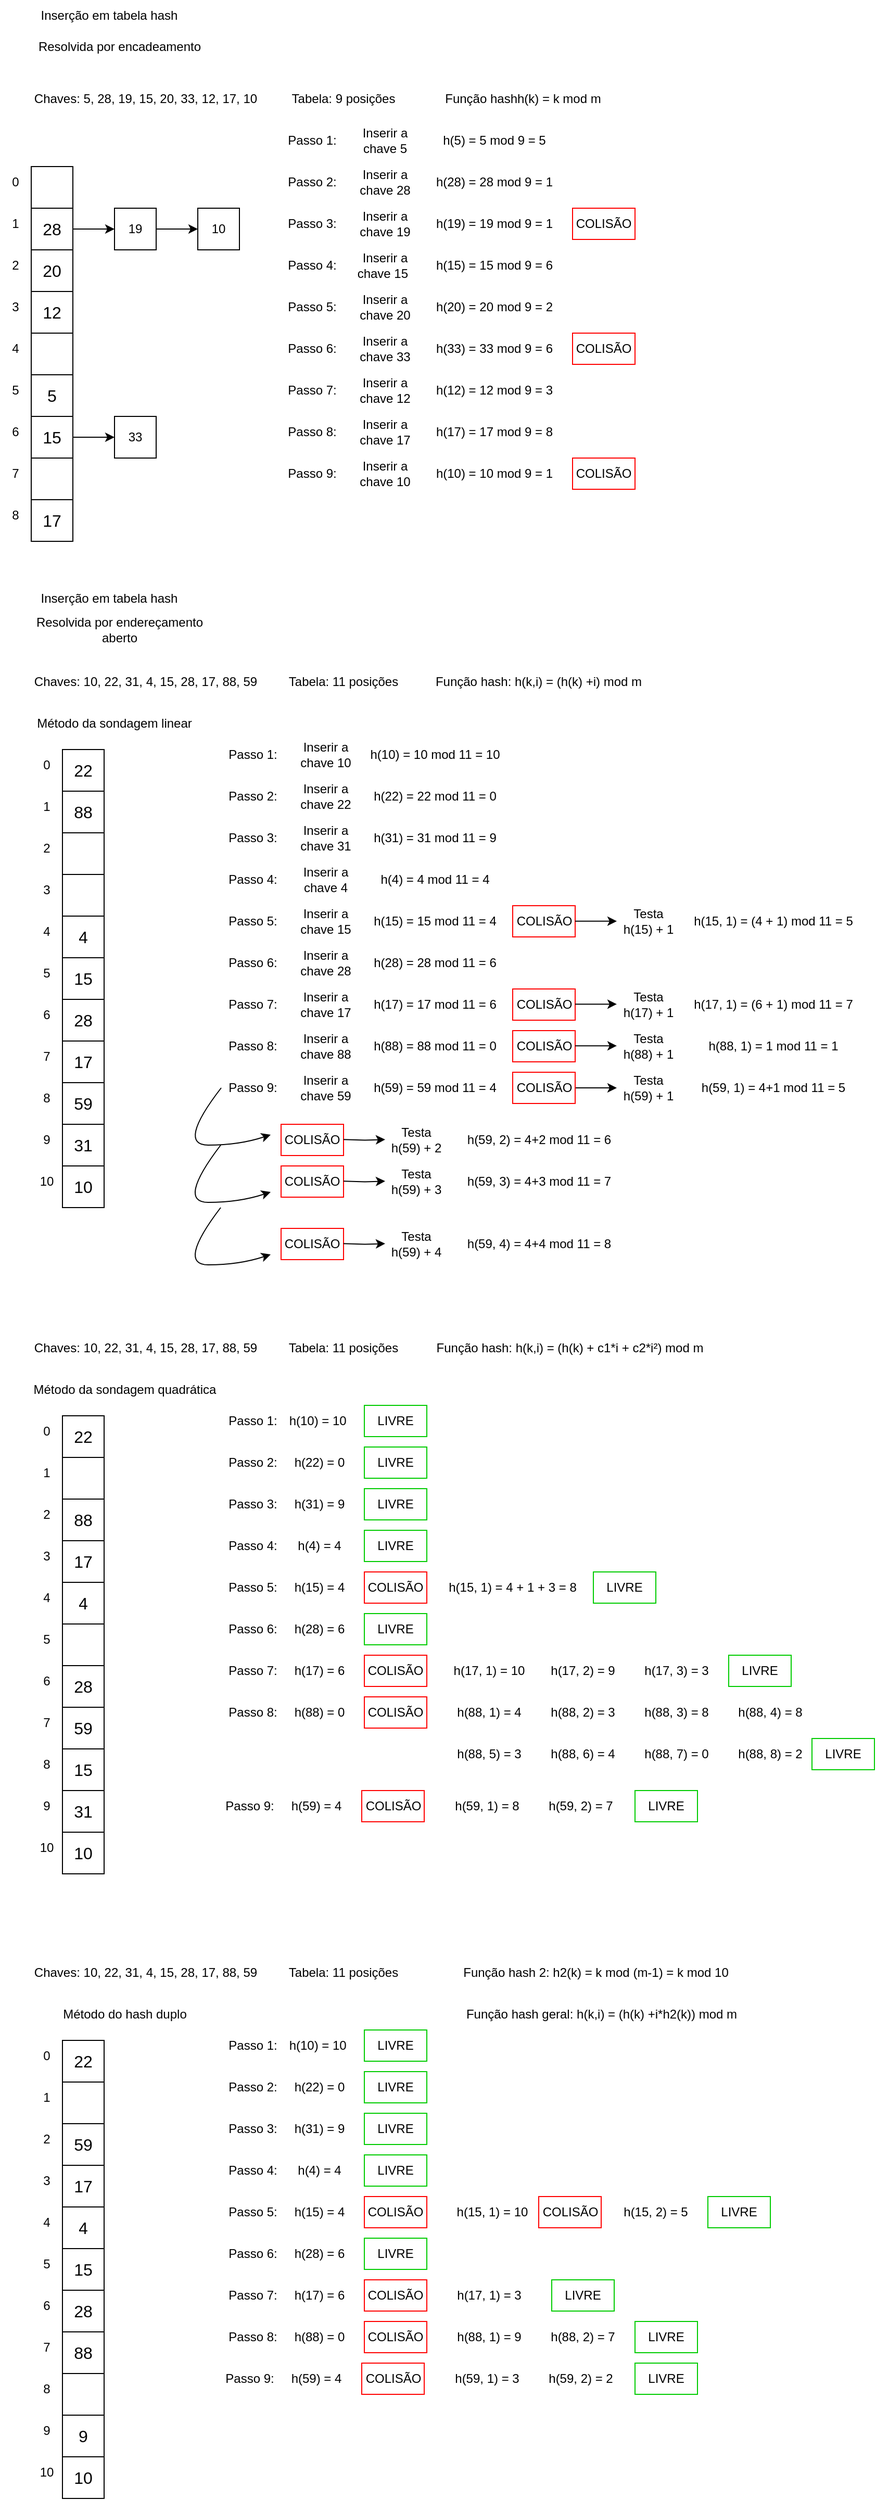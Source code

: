 <mxfile version="27.1.5">
  <diagram name="Tabela hash" id="d1_79W--RvOJ04gxbphg">
    <mxGraphModel dx="698" dy="886" grid="1" gridSize="10" guides="1" tooltips="1" connect="1" arrows="1" fold="1" page="1" pageScale="1" pageWidth="850" pageHeight="1100" math="0" shadow="0">
      <root>
        <mxCell id="0" />
        <mxCell id="1" parent="0" />
        <mxCell id="r8GWBotDN8OoT1NUc09F-2" value="Inserção em tabela hash" style="text;html=1;align=center;verticalAlign=middle;whiteSpace=wrap;rounded=0;" parent="1" vertex="1">
          <mxGeometry x="40" y="40" width="150" height="30" as="geometry" />
        </mxCell>
        <mxCell id="r8GWBotDN8OoT1NUc09F-3" value="Resolvida por encadeamento" style="text;html=1;align=center;verticalAlign=middle;whiteSpace=wrap;rounded=0;" parent="1" vertex="1">
          <mxGeometry x="40" y="70" width="170" height="30" as="geometry" />
        </mxCell>
        <mxCell id="r8GWBotDN8OoT1NUc09F-4" value="Chaves: 5, 28, 19, 15, 20, 33, 12, 17, 10" style="text;html=1;align=center;verticalAlign=middle;whiteSpace=wrap;rounded=0;" parent="1" vertex="1">
          <mxGeometry x="40" y="120" width="220" height="30" as="geometry" />
        </mxCell>
        <mxCell id="r8GWBotDN8OoT1NUc09F-5" value="" style="shape=table;startSize=0;container=1;collapsible=0;childLayout=tableLayout;fontSize=16;" parent="1" vertex="1">
          <mxGeometry x="40" y="200" width="40" height="360" as="geometry" />
        </mxCell>
        <mxCell id="r8GWBotDN8OoT1NUc09F-6" value="" style="shape=tableRow;horizontal=0;startSize=0;swimlaneHead=0;swimlaneBody=0;strokeColor=inherit;top=0;left=0;bottom=0;right=0;collapsible=0;dropTarget=0;fillColor=none;points=[[0,0.5],[1,0.5]];portConstraint=eastwest;fontSize=16;" parent="r8GWBotDN8OoT1NUc09F-5" vertex="1">
          <mxGeometry width="40" height="40" as="geometry" />
        </mxCell>
        <mxCell id="r8GWBotDN8OoT1NUc09F-7" value="" style="shape=partialRectangle;html=1;whiteSpace=wrap;connectable=0;strokeColor=inherit;overflow=hidden;fillColor=none;top=0;left=0;bottom=0;right=0;pointerEvents=1;fontSize=16;" parent="r8GWBotDN8OoT1NUc09F-6" vertex="1">
          <mxGeometry width="40" height="40" as="geometry">
            <mxRectangle width="40" height="40" as="alternateBounds" />
          </mxGeometry>
        </mxCell>
        <mxCell id="r8GWBotDN8OoT1NUc09F-18" style="shape=tableRow;horizontal=0;startSize=0;swimlaneHead=0;swimlaneBody=0;strokeColor=inherit;top=0;left=0;bottom=0;right=0;collapsible=0;dropTarget=0;fillColor=none;points=[[0,0.5],[1,0.5]];portConstraint=eastwest;fontSize=16;" parent="r8GWBotDN8OoT1NUc09F-5" vertex="1">
          <mxGeometry y="40" width="40" height="40" as="geometry" />
        </mxCell>
        <mxCell id="r8GWBotDN8OoT1NUc09F-19" value="28" style="shape=partialRectangle;html=1;whiteSpace=wrap;connectable=0;strokeColor=inherit;overflow=hidden;fillColor=none;top=0;left=0;bottom=0;right=0;pointerEvents=1;fontSize=16;" parent="r8GWBotDN8OoT1NUc09F-18" vertex="1">
          <mxGeometry width="40" height="40" as="geometry">
            <mxRectangle width="40" height="40" as="alternateBounds" />
          </mxGeometry>
        </mxCell>
        <mxCell id="r8GWBotDN8OoT1NUc09F-62" style="shape=tableRow;horizontal=0;startSize=0;swimlaneHead=0;swimlaneBody=0;strokeColor=inherit;top=0;left=0;bottom=0;right=0;collapsible=0;dropTarget=0;fillColor=none;points=[[0,0.5],[1,0.5]];portConstraint=eastwest;fontSize=16;" parent="r8GWBotDN8OoT1NUc09F-5" vertex="1">
          <mxGeometry y="80" width="40" height="40" as="geometry" />
        </mxCell>
        <mxCell id="r8GWBotDN8OoT1NUc09F-63" value="20" style="shape=partialRectangle;html=1;whiteSpace=wrap;connectable=0;strokeColor=inherit;overflow=hidden;fillColor=none;top=0;left=0;bottom=0;right=0;pointerEvents=1;fontSize=16;" parent="r8GWBotDN8OoT1NUc09F-62" vertex="1">
          <mxGeometry width="40" height="40" as="geometry">
            <mxRectangle width="40" height="40" as="alternateBounds" />
          </mxGeometry>
        </mxCell>
        <mxCell id="r8GWBotDN8OoT1NUc09F-20" style="shape=tableRow;horizontal=0;startSize=0;swimlaneHead=0;swimlaneBody=0;strokeColor=inherit;top=0;left=0;bottom=0;right=0;collapsible=0;dropTarget=0;fillColor=none;points=[[0,0.5],[1,0.5]];portConstraint=eastwest;fontSize=16;" parent="r8GWBotDN8OoT1NUc09F-5" vertex="1">
          <mxGeometry y="120" width="40" height="40" as="geometry" />
        </mxCell>
        <mxCell id="r8GWBotDN8OoT1NUc09F-21" value="12" style="shape=partialRectangle;html=1;whiteSpace=wrap;connectable=0;strokeColor=inherit;overflow=hidden;fillColor=none;top=0;left=0;bottom=0;right=0;pointerEvents=1;fontSize=16;" parent="r8GWBotDN8OoT1NUc09F-20" vertex="1">
          <mxGeometry width="40" height="40" as="geometry">
            <mxRectangle width="40" height="40" as="alternateBounds" />
          </mxGeometry>
        </mxCell>
        <mxCell id="r8GWBotDN8OoT1NUc09F-22" style="shape=tableRow;horizontal=0;startSize=0;swimlaneHead=0;swimlaneBody=0;strokeColor=inherit;top=0;left=0;bottom=0;right=0;collapsible=0;dropTarget=0;fillColor=none;points=[[0,0.5],[1,0.5]];portConstraint=eastwest;fontSize=16;" parent="r8GWBotDN8OoT1NUc09F-5" vertex="1">
          <mxGeometry y="160" width="40" height="40" as="geometry" />
        </mxCell>
        <mxCell id="r8GWBotDN8OoT1NUc09F-23" style="shape=partialRectangle;html=1;whiteSpace=wrap;connectable=0;strokeColor=inherit;overflow=hidden;fillColor=none;top=0;left=0;bottom=0;right=0;pointerEvents=1;fontSize=16;" parent="r8GWBotDN8OoT1NUc09F-22" vertex="1">
          <mxGeometry width="40" height="40" as="geometry">
            <mxRectangle width="40" height="40" as="alternateBounds" />
          </mxGeometry>
        </mxCell>
        <mxCell id="r8GWBotDN8OoT1NUc09F-24" style="shape=tableRow;horizontal=0;startSize=0;swimlaneHead=0;swimlaneBody=0;strokeColor=inherit;top=0;left=0;bottom=0;right=0;collapsible=0;dropTarget=0;fillColor=none;points=[[0,0.5],[1,0.5]];portConstraint=eastwest;fontSize=16;" parent="r8GWBotDN8OoT1NUc09F-5" vertex="1">
          <mxGeometry y="200" width="40" height="40" as="geometry" />
        </mxCell>
        <mxCell id="r8GWBotDN8OoT1NUc09F-25" value="5" style="shape=partialRectangle;html=1;whiteSpace=wrap;connectable=0;strokeColor=inherit;overflow=hidden;fillColor=none;top=0;left=0;bottom=0;right=0;pointerEvents=1;fontSize=16;" parent="r8GWBotDN8OoT1NUc09F-24" vertex="1">
          <mxGeometry width="40" height="40" as="geometry">
            <mxRectangle width="40" height="40" as="alternateBounds" />
          </mxGeometry>
        </mxCell>
        <mxCell id="r8GWBotDN8OoT1NUc09F-26" style="shape=tableRow;horizontal=0;startSize=0;swimlaneHead=0;swimlaneBody=0;strokeColor=inherit;top=0;left=0;bottom=0;right=0;collapsible=0;dropTarget=0;fillColor=none;points=[[0,0.5],[1,0.5]];portConstraint=eastwest;fontSize=16;" parent="r8GWBotDN8OoT1NUc09F-5" vertex="1">
          <mxGeometry y="240" width="40" height="40" as="geometry" />
        </mxCell>
        <mxCell id="r8GWBotDN8OoT1NUc09F-27" value="15" style="shape=partialRectangle;html=1;whiteSpace=wrap;connectable=0;strokeColor=inherit;overflow=hidden;fillColor=none;top=0;left=0;bottom=0;right=0;pointerEvents=1;fontSize=16;" parent="r8GWBotDN8OoT1NUc09F-26" vertex="1">
          <mxGeometry width="40" height="40" as="geometry">
            <mxRectangle width="40" height="40" as="alternateBounds" />
          </mxGeometry>
        </mxCell>
        <mxCell id="r8GWBotDN8OoT1NUc09F-28" style="shape=tableRow;horizontal=0;startSize=0;swimlaneHead=0;swimlaneBody=0;strokeColor=inherit;top=0;left=0;bottom=0;right=0;collapsible=0;dropTarget=0;fillColor=none;points=[[0,0.5],[1,0.5]];portConstraint=eastwest;fontSize=16;" parent="r8GWBotDN8OoT1NUc09F-5" vertex="1">
          <mxGeometry y="280" width="40" height="40" as="geometry" />
        </mxCell>
        <mxCell id="r8GWBotDN8OoT1NUc09F-29" style="shape=partialRectangle;html=1;whiteSpace=wrap;connectable=0;strokeColor=inherit;overflow=hidden;fillColor=none;top=0;left=0;bottom=0;right=0;pointerEvents=1;fontSize=16;" parent="r8GWBotDN8OoT1NUc09F-28" vertex="1">
          <mxGeometry width="40" height="40" as="geometry">
            <mxRectangle width="40" height="40" as="alternateBounds" />
          </mxGeometry>
        </mxCell>
        <mxCell id="r8GWBotDN8OoT1NUc09F-30" style="shape=tableRow;horizontal=0;startSize=0;swimlaneHead=0;swimlaneBody=0;strokeColor=inherit;top=0;left=0;bottom=0;right=0;collapsible=0;dropTarget=0;fillColor=none;points=[[0,0.5],[1,0.5]];portConstraint=eastwest;fontSize=16;" parent="r8GWBotDN8OoT1NUc09F-5" vertex="1">
          <mxGeometry y="320" width="40" height="40" as="geometry" />
        </mxCell>
        <mxCell id="r8GWBotDN8OoT1NUc09F-31" value="17" style="shape=partialRectangle;html=1;whiteSpace=wrap;connectable=0;strokeColor=inherit;overflow=hidden;fillColor=none;top=0;left=0;bottom=0;right=0;pointerEvents=1;fontSize=16;" parent="r8GWBotDN8OoT1NUc09F-30" vertex="1">
          <mxGeometry width="40" height="40" as="geometry">
            <mxRectangle width="40" height="40" as="alternateBounds" />
          </mxGeometry>
        </mxCell>
        <mxCell id="r8GWBotDN8OoT1NUc09F-34" value="Passo 1:" style="text;html=1;align=center;verticalAlign=middle;whiteSpace=wrap;rounded=0;" parent="1" vertex="1">
          <mxGeometry x="280" y="160" width="60" height="30" as="geometry" />
        </mxCell>
        <mxCell id="r8GWBotDN8OoT1NUc09F-35" value="Tabela: 9 posições" style="text;html=1;align=center;verticalAlign=middle;whiteSpace=wrap;rounded=0;" parent="1" vertex="1">
          <mxGeometry x="280" y="120" width="120" height="30" as="geometry" />
        </mxCell>
        <mxCell id="r8GWBotDN8OoT1NUc09F-36" value="Inserir a chave 5" style="text;html=1;align=center;verticalAlign=middle;whiteSpace=wrap;rounded=0;" parent="1" vertex="1">
          <mxGeometry x="350" y="160" width="60" height="30" as="geometry" />
        </mxCell>
        <mxCell id="r8GWBotDN8OoT1NUc09F-37" value="h(5) = 5 mod 9 = 5" style="text;html=1;align=center;verticalAlign=middle;whiteSpace=wrap;rounded=0;" parent="1" vertex="1">
          <mxGeometry x="420" y="160" width="130" height="30" as="geometry" />
        </mxCell>
        <mxCell id="r8GWBotDN8OoT1NUc09F-38" value="Função hashh(k) = k mod m" style="text;html=1;align=center;verticalAlign=middle;whiteSpace=wrap;rounded=0;" parent="1" vertex="1">
          <mxGeometry x="425" y="120" width="175" height="30" as="geometry" />
        </mxCell>
        <mxCell id="r8GWBotDN8OoT1NUc09F-39" value="0" style="text;html=1;align=center;verticalAlign=middle;whiteSpace=wrap;rounded=0;" parent="1" vertex="1">
          <mxGeometry x="10" y="200" width="30" height="30" as="geometry" />
        </mxCell>
        <mxCell id="r8GWBotDN8OoT1NUc09F-48" value="1" style="text;html=1;align=center;verticalAlign=middle;whiteSpace=wrap;rounded=0;" parent="1" vertex="1">
          <mxGeometry x="10" y="240" width="30" height="30" as="geometry" />
        </mxCell>
        <mxCell id="r8GWBotDN8OoT1NUc09F-49" value="2" style="text;html=1;align=center;verticalAlign=middle;whiteSpace=wrap;rounded=0;" parent="1" vertex="1">
          <mxGeometry x="10" y="280" width="30" height="30" as="geometry" />
        </mxCell>
        <mxCell id="r8GWBotDN8OoT1NUc09F-50" value="3" style="text;html=1;align=center;verticalAlign=middle;whiteSpace=wrap;rounded=0;" parent="1" vertex="1">
          <mxGeometry x="10" y="320" width="30" height="30" as="geometry" />
        </mxCell>
        <mxCell id="r8GWBotDN8OoT1NUc09F-51" value="4" style="text;html=1;align=center;verticalAlign=middle;whiteSpace=wrap;rounded=0;" parent="1" vertex="1">
          <mxGeometry x="10" y="360" width="30" height="30" as="geometry" />
        </mxCell>
        <mxCell id="r8GWBotDN8OoT1NUc09F-52" value="5" style="text;html=1;align=center;verticalAlign=middle;whiteSpace=wrap;rounded=0;" parent="1" vertex="1">
          <mxGeometry x="10" y="400" width="30" height="30" as="geometry" />
        </mxCell>
        <mxCell id="r8GWBotDN8OoT1NUc09F-53" value="6" style="text;html=1;align=center;verticalAlign=middle;whiteSpace=wrap;rounded=0;" parent="1" vertex="1">
          <mxGeometry x="10" y="440" width="30" height="30" as="geometry" />
        </mxCell>
        <mxCell id="r8GWBotDN8OoT1NUc09F-54" value="7" style="text;html=1;align=center;verticalAlign=middle;whiteSpace=wrap;rounded=0;" parent="1" vertex="1">
          <mxGeometry x="10" y="480" width="30" height="30" as="geometry" />
        </mxCell>
        <mxCell id="r8GWBotDN8OoT1NUc09F-55" value="8" style="text;html=1;align=center;verticalAlign=middle;whiteSpace=wrap;rounded=0;" parent="1" vertex="1">
          <mxGeometry x="10" y="520" width="30" height="30" as="geometry" />
        </mxCell>
        <mxCell id="r8GWBotDN8OoT1NUc09F-56" value="Passo 2:" style="text;html=1;align=center;verticalAlign=middle;whiteSpace=wrap;rounded=0;" parent="1" vertex="1">
          <mxGeometry x="280" y="200" width="60" height="30" as="geometry" />
        </mxCell>
        <mxCell id="r8GWBotDN8OoT1NUc09F-57" value="Inserir a chave 28" style="text;html=1;align=center;verticalAlign=middle;whiteSpace=wrap;rounded=0;" parent="1" vertex="1">
          <mxGeometry x="350" y="200" width="60" height="30" as="geometry" />
        </mxCell>
        <mxCell id="r8GWBotDN8OoT1NUc09F-58" value="h(28) = 28 mod 9 = 1" style="text;html=1;align=center;verticalAlign=middle;whiteSpace=wrap;rounded=0;" parent="1" vertex="1">
          <mxGeometry x="420" y="200" width="130" height="30" as="geometry" />
        </mxCell>
        <mxCell id="r8GWBotDN8OoT1NUc09F-59" value="Passo 3:" style="text;html=1;align=center;verticalAlign=middle;whiteSpace=wrap;rounded=0;" parent="1" vertex="1">
          <mxGeometry x="280" y="240" width="60" height="30" as="geometry" />
        </mxCell>
        <mxCell id="r8GWBotDN8OoT1NUc09F-60" value="Inserir a chave 19" style="text;html=1;align=center;verticalAlign=middle;whiteSpace=wrap;rounded=0;" parent="1" vertex="1">
          <mxGeometry x="350" y="240" width="60" height="30" as="geometry" />
        </mxCell>
        <mxCell id="r8GWBotDN8OoT1NUc09F-61" value="h(19) = 19 mod 9 = 1" style="text;html=1;align=center;verticalAlign=middle;whiteSpace=wrap;rounded=0;" parent="1" vertex="1">
          <mxGeometry x="420" y="240" width="130" height="30" as="geometry" />
        </mxCell>
        <mxCell id="r8GWBotDN8OoT1NUc09F-67" style="edgeStyle=orthogonalEdgeStyle;rounded=0;orthogonalLoop=1;jettySize=auto;html=1;entryX=0;entryY=0.5;entryDx=0;entryDy=0;" parent="1" source="r8GWBotDN8OoT1NUc09F-18" target="r8GWBotDN8OoT1NUc09F-68" edge="1">
          <mxGeometry relative="1" as="geometry">
            <mxPoint x="110.0" y="260" as="targetPoint" />
          </mxGeometry>
        </mxCell>
        <mxCell id="r8GWBotDN8OoT1NUc09F-94" value="" style="edgeStyle=orthogonalEdgeStyle;rounded=0;orthogonalLoop=1;jettySize=auto;html=1;" parent="1" source="r8GWBotDN8OoT1NUc09F-68" target="r8GWBotDN8OoT1NUc09F-93" edge="1">
          <mxGeometry relative="1" as="geometry" />
        </mxCell>
        <mxCell id="r8GWBotDN8OoT1NUc09F-68" value="19" style="rounded=0;whiteSpace=wrap;html=1;" parent="1" vertex="1">
          <mxGeometry x="120" y="240" width="40" height="40" as="geometry" />
        </mxCell>
        <mxCell id="r8GWBotDN8OoT1NUc09F-69" value="COLISÃO" style="text;html=1;align=center;verticalAlign=middle;whiteSpace=wrap;rounded=0;strokeColor=#FF0000;" parent="1" vertex="1">
          <mxGeometry x="560" y="240" width="60" height="30" as="geometry" />
        </mxCell>
        <mxCell id="r8GWBotDN8OoT1NUc09F-70" value="Passo 4:" style="text;html=1;align=center;verticalAlign=middle;whiteSpace=wrap;rounded=0;" parent="1" vertex="1">
          <mxGeometry x="280" y="280" width="60" height="30" as="geometry" />
        </mxCell>
        <mxCell id="r8GWBotDN8OoT1NUc09F-71" value="Inserir a chave 15&lt;span style=&quot;white-space: pre;&quot;&gt;&#x9;&lt;/span&gt;" style="text;html=1;align=center;verticalAlign=middle;whiteSpace=wrap;rounded=0;" parent="1" vertex="1">
          <mxGeometry x="350" y="280" width="60" height="30" as="geometry" />
        </mxCell>
        <mxCell id="r8GWBotDN8OoT1NUc09F-72" value="h(15) = 15 mod 9 = 6" style="text;html=1;align=center;verticalAlign=middle;whiteSpace=wrap;rounded=0;" parent="1" vertex="1">
          <mxGeometry x="420" y="280" width="130" height="30" as="geometry" />
        </mxCell>
        <mxCell id="r8GWBotDN8OoT1NUc09F-73" value="Passo 5:" style="text;html=1;align=center;verticalAlign=middle;whiteSpace=wrap;rounded=0;" parent="1" vertex="1">
          <mxGeometry x="280" y="320" width="60" height="30" as="geometry" />
        </mxCell>
        <mxCell id="r8GWBotDN8OoT1NUc09F-74" value="Inserir a chave 20" style="text;html=1;align=center;verticalAlign=middle;whiteSpace=wrap;rounded=0;" parent="1" vertex="1">
          <mxGeometry x="350" y="320" width="60" height="30" as="geometry" />
        </mxCell>
        <mxCell id="r8GWBotDN8OoT1NUc09F-75" value="h(20) = 20 mod 9 = 2" style="text;html=1;align=center;verticalAlign=middle;whiteSpace=wrap;rounded=0;" parent="1" vertex="1">
          <mxGeometry x="420" y="320" width="130" height="30" as="geometry" />
        </mxCell>
        <mxCell id="r8GWBotDN8OoT1NUc09F-76" value="Passo 6:" style="text;html=1;align=center;verticalAlign=middle;whiteSpace=wrap;rounded=0;" parent="1" vertex="1">
          <mxGeometry x="280" y="360" width="60" height="30" as="geometry" />
        </mxCell>
        <mxCell id="r8GWBotDN8OoT1NUc09F-77" value="Inserir a chave 33" style="text;html=1;align=center;verticalAlign=middle;whiteSpace=wrap;rounded=0;" parent="1" vertex="1">
          <mxGeometry x="350" y="360" width="60" height="30" as="geometry" />
        </mxCell>
        <mxCell id="r8GWBotDN8OoT1NUc09F-78" value="h(33) = 33 mod 9 = 6" style="text;html=1;align=center;verticalAlign=middle;whiteSpace=wrap;rounded=0;" parent="1" vertex="1">
          <mxGeometry x="420" y="360" width="130" height="30" as="geometry" />
        </mxCell>
        <mxCell id="r8GWBotDN8OoT1NUc09F-80" value="33" style="rounded=0;whiteSpace=wrap;html=1;" parent="1" vertex="1">
          <mxGeometry x="120" y="440" width="40" height="40" as="geometry" />
        </mxCell>
        <mxCell id="r8GWBotDN8OoT1NUc09F-81" style="edgeStyle=orthogonalEdgeStyle;rounded=0;orthogonalLoop=1;jettySize=auto;html=1;entryX=0;entryY=0.5;entryDx=0;entryDy=0;" parent="1" source="r8GWBotDN8OoT1NUc09F-26" target="r8GWBotDN8OoT1NUc09F-80" edge="1">
          <mxGeometry relative="1" as="geometry" />
        </mxCell>
        <mxCell id="r8GWBotDN8OoT1NUc09F-82" value="Passo 7:" style="text;html=1;align=center;verticalAlign=middle;whiteSpace=wrap;rounded=0;" parent="1" vertex="1">
          <mxGeometry x="280" y="400" width="60" height="30" as="geometry" />
        </mxCell>
        <mxCell id="r8GWBotDN8OoT1NUc09F-83" value="Inserir a chave 12" style="text;html=1;align=center;verticalAlign=middle;whiteSpace=wrap;rounded=0;" parent="1" vertex="1">
          <mxGeometry x="350" y="400" width="60" height="30" as="geometry" />
        </mxCell>
        <mxCell id="r8GWBotDN8OoT1NUc09F-84" value="h(12) = 12 mod 9 = 3" style="text;html=1;align=center;verticalAlign=middle;whiteSpace=wrap;rounded=0;" parent="1" vertex="1">
          <mxGeometry x="420" y="400" width="130" height="30" as="geometry" />
        </mxCell>
        <mxCell id="r8GWBotDN8OoT1NUc09F-85" value="Passo 8:" style="text;html=1;align=center;verticalAlign=middle;whiteSpace=wrap;rounded=0;" parent="1" vertex="1">
          <mxGeometry x="280" y="440" width="60" height="30" as="geometry" />
        </mxCell>
        <mxCell id="r8GWBotDN8OoT1NUc09F-86" value="Inserir a chave 17" style="text;html=1;align=center;verticalAlign=middle;whiteSpace=wrap;rounded=0;" parent="1" vertex="1">
          <mxGeometry x="350" y="440" width="60" height="30" as="geometry" />
        </mxCell>
        <mxCell id="r8GWBotDN8OoT1NUc09F-87" value="h(17) = 17 mod 9 = 8" style="text;html=1;align=center;verticalAlign=middle;whiteSpace=wrap;rounded=0;" parent="1" vertex="1">
          <mxGeometry x="420" y="440" width="130" height="30" as="geometry" />
        </mxCell>
        <mxCell id="r8GWBotDN8OoT1NUc09F-88" value="Passo 9:" style="text;html=1;align=center;verticalAlign=middle;whiteSpace=wrap;rounded=0;" parent="1" vertex="1">
          <mxGeometry x="280" y="480" width="60" height="30" as="geometry" />
        </mxCell>
        <mxCell id="r8GWBotDN8OoT1NUc09F-89" value="Inserir a chave 10" style="text;html=1;align=center;verticalAlign=middle;whiteSpace=wrap;rounded=0;" parent="1" vertex="1">
          <mxGeometry x="350" y="480" width="60" height="30" as="geometry" />
        </mxCell>
        <mxCell id="r8GWBotDN8OoT1NUc09F-90" value="h(10) = 10 mod 9 = 1" style="text;html=1;align=center;verticalAlign=middle;whiteSpace=wrap;rounded=0;" parent="1" vertex="1">
          <mxGeometry x="420" y="480" width="130" height="30" as="geometry" />
        </mxCell>
        <mxCell id="r8GWBotDN8OoT1NUc09F-91" value="COLISÃO" style="text;html=1;align=center;verticalAlign=middle;whiteSpace=wrap;rounded=0;strokeColor=#FF0000;" parent="1" vertex="1">
          <mxGeometry x="560" y="480" width="60" height="30" as="geometry" />
        </mxCell>
        <mxCell id="r8GWBotDN8OoT1NUc09F-92" value="COLISÃO" style="text;html=1;align=center;verticalAlign=middle;whiteSpace=wrap;rounded=0;strokeColor=#FF0000;" parent="1" vertex="1">
          <mxGeometry x="560" y="360" width="60" height="30" as="geometry" />
        </mxCell>
        <mxCell id="r8GWBotDN8OoT1NUc09F-93" value="10" style="rounded=0;whiteSpace=wrap;html=1;" parent="1" vertex="1">
          <mxGeometry x="200" y="240" width="40" height="40" as="geometry" />
        </mxCell>
        <mxCell id="r8GWBotDN8OoT1NUc09F-95" value="Inserção em tabela hash" style="text;html=1;align=center;verticalAlign=middle;whiteSpace=wrap;rounded=0;" parent="1" vertex="1">
          <mxGeometry x="40" y="600" width="150" height="30" as="geometry" />
        </mxCell>
        <mxCell id="r8GWBotDN8OoT1NUc09F-96" value="Resolvida por endereçamento aberto" style="text;html=1;align=center;verticalAlign=middle;whiteSpace=wrap;rounded=0;" parent="1" vertex="1">
          <mxGeometry x="40" y="630" width="170" height="30" as="geometry" />
        </mxCell>
        <mxCell id="r8GWBotDN8OoT1NUc09F-97" value="Chaves:&amp;nbsp;10, 22, 31, 4, 15, 28, 17, 88, 59" style="text;html=1;align=center;verticalAlign=middle;whiteSpace=wrap;rounded=0;" parent="1" vertex="1">
          <mxGeometry x="40" y="680" width="220" height="30" as="geometry" />
        </mxCell>
        <mxCell id="r8GWBotDN8OoT1NUc09F-98" value="Tabela: 11 posições" style="text;html=1;align=center;verticalAlign=middle;whiteSpace=wrap;rounded=0;" parent="1" vertex="1">
          <mxGeometry x="280" y="680" width="120" height="30" as="geometry" />
        </mxCell>
        <mxCell id="r8GWBotDN8OoT1NUc09F-99" value="Função hash: h(k,i) = (h(k) +i) mod m" style="text;html=1;align=center;verticalAlign=middle;whiteSpace=wrap;rounded=0;" parent="1" vertex="1">
          <mxGeometry x="425" y="680" width="205" height="30" as="geometry" />
        </mxCell>
        <mxCell id="r8GWBotDN8OoT1NUc09F-100" value="Método da sondagem linear" style="text;html=1;align=center;verticalAlign=middle;whiteSpace=wrap;rounded=0;" parent="1" vertex="1">
          <mxGeometry x="40" y="720" width="160" height="30" as="geometry" />
        </mxCell>
        <mxCell id="r8GWBotDN8OoT1NUc09F-101" value="" style="shape=table;startSize=0;container=1;collapsible=0;childLayout=tableLayout;fontSize=16;" parent="1" vertex="1">
          <mxGeometry x="70" y="760" width="40" height="440" as="geometry" />
        </mxCell>
        <mxCell id="r8GWBotDN8OoT1NUc09F-102" value="" style="shape=tableRow;horizontal=0;startSize=0;swimlaneHead=0;swimlaneBody=0;strokeColor=inherit;top=0;left=0;bottom=0;right=0;collapsible=0;dropTarget=0;fillColor=none;points=[[0,0.5],[1,0.5]];portConstraint=eastwest;fontSize=16;" parent="r8GWBotDN8OoT1NUc09F-101" vertex="1">
          <mxGeometry width="40" height="40" as="geometry" />
        </mxCell>
        <mxCell id="r8GWBotDN8OoT1NUc09F-103" value="22" style="shape=partialRectangle;html=1;whiteSpace=wrap;connectable=0;strokeColor=inherit;overflow=hidden;fillColor=none;top=0;left=0;bottom=0;right=0;pointerEvents=1;fontSize=16;" parent="r8GWBotDN8OoT1NUc09F-102" vertex="1">
          <mxGeometry width="40" height="40" as="geometry">
            <mxRectangle width="40" height="40" as="alternateBounds" />
          </mxGeometry>
        </mxCell>
        <mxCell id="r8GWBotDN8OoT1NUc09F-104" style="shape=tableRow;horizontal=0;startSize=0;swimlaneHead=0;swimlaneBody=0;strokeColor=inherit;top=0;left=0;bottom=0;right=0;collapsible=0;dropTarget=0;fillColor=none;points=[[0,0.5],[1,0.5]];portConstraint=eastwest;fontSize=16;" parent="r8GWBotDN8OoT1NUc09F-101" vertex="1">
          <mxGeometry y="40" width="40" height="40" as="geometry" />
        </mxCell>
        <mxCell id="r8GWBotDN8OoT1NUc09F-105" value="88" style="shape=partialRectangle;html=1;whiteSpace=wrap;connectable=0;strokeColor=inherit;overflow=hidden;fillColor=none;top=0;left=0;bottom=0;right=0;pointerEvents=1;fontSize=16;" parent="r8GWBotDN8OoT1NUc09F-104" vertex="1">
          <mxGeometry width="40" height="40" as="geometry">
            <mxRectangle width="40" height="40" as="alternateBounds" />
          </mxGeometry>
        </mxCell>
        <mxCell id="r8GWBotDN8OoT1NUc09F-106" style="shape=tableRow;horizontal=0;startSize=0;swimlaneHead=0;swimlaneBody=0;strokeColor=inherit;top=0;left=0;bottom=0;right=0;collapsible=0;dropTarget=0;fillColor=none;points=[[0,0.5],[1,0.5]];portConstraint=eastwest;fontSize=16;" parent="r8GWBotDN8OoT1NUc09F-101" vertex="1">
          <mxGeometry y="80" width="40" height="40" as="geometry" />
        </mxCell>
        <mxCell id="r8GWBotDN8OoT1NUc09F-107" value="" style="shape=partialRectangle;html=1;whiteSpace=wrap;connectable=0;strokeColor=inherit;overflow=hidden;fillColor=none;top=0;left=0;bottom=0;right=0;pointerEvents=1;fontSize=16;" parent="r8GWBotDN8OoT1NUc09F-106" vertex="1">
          <mxGeometry width="40" height="40" as="geometry">
            <mxRectangle width="40" height="40" as="alternateBounds" />
          </mxGeometry>
        </mxCell>
        <mxCell id="r8GWBotDN8OoT1NUc09F-108" style="shape=tableRow;horizontal=0;startSize=0;swimlaneHead=0;swimlaneBody=0;strokeColor=inherit;top=0;left=0;bottom=0;right=0;collapsible=0;dropTarget=0;fillColor=none;points=[[0,0.5],[1,0.5]];portConstraint=eastwest;fontSize=16;" parent="r8GWBotDN8OoT1NUc09F-101" vertex="1">
          <mxGeometry y="120" width="40" height="40" as="geometry" />
        </mxCell>
        <mxCell id="r8GWBotDN8OoT1NUc09F-109" value="" style="shape=partialRectangle;html=1;whiteSpace=wrap;connectable=0;strokeColor=inherit;overflow=hidden;fillColor=none;top=0;left=0;bottom=0;right=0;pointerEvents=1;fontSize=16;" parent="r8GWBotDN8OoT1NUc09F-108" vertex="1">
          <mxGeometry width="40" height="40" as="geometry">
            <mxRectangle width="40" height="40" as="alternateBounds" />
          </mxGeometry>
        </mxCell>
        <mxCell id="r8GWBotDN8OoT1NUc09F-110" style="shape=tableRow;horizontal=0;startSize=0;swimlaneHead=0;swimlaneBody=0;strokeColor=inherit;top=0;left=0;bottom=0;right=0;collapsible=0;dropTarget=0;fillColor=none;points=[[0,0.5],[1,0.5]];portConstraint=eastwest;fontSize=16;" parent="r8GWBotDN8OoT1NUc09F-101" vertex="1">
          <mxGeometry y="160" width="40" height="40" as="geometry" />
        </mxCell>
        <mxCell id="r8GWBotDN8OoT1NUc09F-111" value="4" style="shape=partialRectangle;html=1;whiteSpace=wrap;connectable=0;strokeColor=inherit;overflow=hidden;fillColor=none;top=0;left=0;bottom=0;right=0;pointerEvents=1;fontSize=16;" parent="r8GWBotDN8OoT1NUc09F-110" vertex="1">
          <mxGeometry width="40" height="40" as="geometry">
            <mxRectangle width="40" height="40" as="alternateBounds" />
          </mxGeometry>
        </mxCell>
        <mxCell id="r8GWBotDN8OoT1NUc09F-112" style="shape=tableRow;horizontal=0;startSize=0;swimlaneHead=0;swimlaneBody=0;strokeColor=inherit;top=0;left=0;bottom=0;right=0;collapsible=0;dropTarget=0;fillColor=none;points=[[0,0.5],[1,0.5]];portConstraint=eastwest;fontSize=16;" parent="r8GWBotDN8OoT1NUc09F-101" vertex="1">
          <mxGeometry y="200" width="40" height="40" as="geometry" />
        </mxCell>
        <mxCell id="r8GWBotDN8OoT1NUc09F-113" value="15" style="shape=partialRectangle;html=1;whiteSpace=wrap;connectable=0;strokeColor=inherit;overflow=hidden;fillColor=none;top=0;left=0;bottom=0;right=0;pointerEvents=1;fontSize=16;" parent="r8GWBotDN8OoT1NUc09F-112" vertex="1">
          <mxGeometry width="40" height="40" as="geometry">
            <mxRectangle width="40" height="40" as="alternateBounds" />
          </mxGeometry>
        </mxCell>
        <mxCell id="r8GWBotDN8OoT1NUc09F-114" style="shape=tableRow;horizontal=0;startSize=0;swimlaneHead=0;swimlaneBody=0;strokeColor=inherit;top=0;left=0;bottom=0;right=0;collapsible=0;dropTarget=0;fillColor=none;points=[[0,0.5],[1,0.5]];portConstraint=eastwest;fontSize=16;" parent="r8GWBotDN8OoT1NUc09F-101" vertex="1">
          <mxGeometry y="240" width="40" height="40" as="geometry" />
        </mxCell>
        <mxCell id="r8GWBotDN8OoT1NUc09F-115" value="28" style="shape=partialRectangle;html=1;whiteSpace=wrap;connectable=0;strokeColor=inherit;overflow=hidden;fillColor=none;top=0;left=0;bottom=0;right=0;pointerEvents=1;fontSize=16;" parent="r8GWBotDN8OoT1NUc09F-114" vertex="1">
          <mxGeometry width="40" height="40" as="geometry">
            <mxRectangle width="40" height="40" as="alternateBounds" />
          </mxGeometry>
        </mxCell>
        <mxCell id="r8GWBotDN8OoT1NUc09F-116" style="shape=tableRow;horizontal=0;startSize=0;swimlaneHead=0;swimlaneBody=0;strokeColor=inherit;top=0;left=0;bottom=0;right=0;collapsible=0;dropTarget=0;fillColor=none;points=[[0,0.5],[1,0.5]];portConstraint=eastwest;fontSize=16;" parent="r8GWBotDN8OoT1NUc09F-101" vertex="1">
          <mxGeometry y="280" width="40" height="40" as="geometry" />
        </mxCell>
        <mxCell id="r8GWBotDN8OoT1NUc09F-117" value="17" style="shape=partialRectangle;html=1;whiteSpace=wrap;connectable=0;strokeColor=inherit;overflow=hidden;fillColor=none;top=0;left=0;bottom=0;right=0;pointerEvents=1;fontSize=16;" parent="r8GWBotDN8OoT1NUc09F-116" vertex="1">
          <mxGeometry width="40" height="40" as="geometry">
            <mxRectangle width="40" height="40" as="alternateBounds" />
          </mxGeometry>
        </mxCell>
        <mxCell id="r8GWBotDN8OoT1NUc09F-118" style="shape=tableRow;horizontal=0;startSize=0;swimlaneHead=0;swimlaneBody=0;strokeColor=inherit;top=0;left=0;bottom=0;right=0;collapsible=0;dropTarget=0;fillColor=none;points=[[0,0.5],[1,0.5]];portConstraint=eastwest;fontSize=16;" parent="r8GWBotDN8OoT1NUc09F-101" vertex="1">
          <mxGeometry y="320" width="40" height="40" as="geometry" />
        </mxCell>
        <mxCell id="r8GWBotDN8OoT1NUc09F-119" value="59" style="shape=partialRectangle;html=1;whiteSpace=wrap;connectable=0;strokeColor=inherit;overflow=hidden;fillColor=none;top=0;left=0;bottom=0;right=0;pointerEvents=1;fontSize=16;" parent="r8GWBotDN8OoT1NUc09F-118" vertex="1">
          <mxGeometry width="40" height="40" as="geometry">
            <mxRectangle width="40" height="40" as="alternateBounds" />
          </mxGeometry>
        </mxCell>
        <mxCell id="r8GWBotDN8OoT1NUc09F-133" style="shape=tableRow;horizontal=0;startSize=0;swimlaneHead=0;swimlaneBody=0;strokeColor=inherit;top=0;left=0;bottom=0;right=0;collapsible=0;dropTarget=0;fillColor=none;points=[[0,0.5],[1,0.5]];portConstraint=eastwest;fontSize=16;" parent="r8GWBotDN8OoT1NUc09F-101" vertex="1">
          <mxGeometry y="360" width="40" height="40" as="geometry" />
        </mxCell>
        <mxCell id="r8GWBotDN8OoT1NUc09F-134" value="31" style="shape=partialRectangle;html=1;whiteSpace=wrap;connectable=0;strokeColor=inherit;overflow=hidden;fillColor=none;top=0;left=0;bottom=0;right=0;pointerEvents=1;fontSize=16;" parent="r8GWBotDN8OoT1NUc09F-133" vertex="1">
          <mxGeometry width="40" height="40" as="geometry">
            <mxRectangle width="40" height="40" as="alternateBounds" />
          </mxGeometry>
        </mxCell>
        <mxCell id="r8GWBotDN8OoT1NUc09F-135" style="shape=tableRow;horizontal=0;startSize=0;swimlaneHead=0;swimlaneBody=0;strokeColor=inherit;top=0;left=0;bottom=0;right=0;collapsible=0;dropTarget=0;fillColor=none;points=[[0,0.5],[1,0.5]];portConstraint=eastwest;fontSize=16;" parent="r8GWBotDN8OoT1NUc09F-101" vertex="1">
          <mxGeometry y="400" width="40" height="40" as="geometry" />
        </mxCell>
        <mxCell id="r8GWBotDN8OoT1NUc09F-136" value="10" style="shape=partialRectangle;html=1;whiteSpace=wrap;connectable=0;strokeColor=inherit;overflow=hidden;fillColor=none;top=0;left=0;bottom=0;right=0;pointerEvents=1;fontSize=16;" parent="r8GWBotDN8OoT1NUc09F-135" vertex="1">
          <mxGeometry width="40" height="40" as="geometry">
            <mxRectangle width="40" height="40" as="alternateBounds" />
          </mxGeometry>
        </mxCell>
        <mxCell id="r8GWBotDN8OoT1NUc09F-120" value="0" style="text;html=1;align=center;verticalAlign=middle;whiteSpace=wrap;rounded=0;" parent="1" vertex="1">
          <mxGeometry x="40" y="760" width="30" height="30" as="geometry" />
        </mxCell>
        <mxCell id="r8GWBotDN8OoT1NUc09F-121" value="1" style="text;html=1;align=center;verticalAlign=middle;whiteSpace=wrap;rounded=0;" parent="1" vertex="1">
          <mxGeometry x="40" y="800" width="30" height="30" as="geometry" />
        </mxCell>
        <mxCell id="r8GWBotDN8OoT1NUc09F-122" value="2" style="text;html=1;align=center;verticalAlign=middle;whiteSpace=wrap;rounded=0;" parent="1" vertex="1">
          <mxGeometry x="40" y="840" width="30" height="30" as="geometry" />
        </mxCell>
        <mxCell id="r8GWBotDN8OoT1NUc09F-123" value="3" style="text;html=1;align=center;verticalAlign=middle;whiteSpace=wrap;rounded=0;" parent="1" vertex="1">
          <mxGeometry x="40" y="880" width="30" height="30" as="geometry" />
        </mxCell>
        <mxCell id="r8GWBotDN8OoT1NUc09F-124" value="4" style="text;html=1;align=center;verticalAlign=middle;whiteSpace=wrap;rounded=0;" parent="1" vertex="1">
          <mxGeometry x="40" y="920" width="30" height="30" as="geometry" />
        </mxCell>
        <mxCell id="r8GWBotDN8OoT1NUc09F-125" value="5" style="text;html=1;align=center;verticalAlign=middle;whiteSpace=wrap;rounded=0;" parent="1" vertex="1">
          <mxGeometry x="40" y="960" width="30" height="30" as="geometry" />
        </mxCell>
        <mxCell id="r8GWBotDN8OoT1NUc09F-126" value="6" style="text;html=1;align=center;verticalAlign=middle;whiteSpace=wrap;rounded=0;" parent="1" vertex="1">
          <mxGeometry x="40" y="1000" width="30" height="30" as="geometry" />
        </mxCell>
        <mxCell id="r8GWBotDN8OoT1NUc09F-127" value="7" style="text;html=1;align=center;verticalAlign=middle;whiteSpace=wrap;rounded=0;" parent="1" vertex="1">
          <mxGeometry x="40" y="1040" width="30" height="30" as="geometry" />
        </mxCell>
        <mxCell id="r8GWBotDN8OoT1NUc09F-128" value="8" style="text;html=1;align=center;verticalAlign=middle;whiteSpace=wrap;rounded=0;" parent="1" vertex="1">
          <mxGeometry x="40" y="1080" width="30" height="30" as="geometry" />
        </mxCell>
        <mxCell id="r8GWBotDN8OoT1NUc09F-130" value="Passo 1:" style="text;html=1;align=center;verticalAlign=middle;whiteSpace=wrap;rounded=0;" parent="1" vertex="1">
          <mxGeometry x="222.5" y="750" width="60" height="30" as="geometry" />
        </mxCell>
        <mxCell id="r8GWBotDN8OoT1NUc09F-131" value="Inserir a chave 10" style="text;html=1;align=center;verticalAlign=middle;whiteSpace=wrap;rounded=0;" parent="1" vertex="1">
          <mxGeometry x="292.5" y="750" width="60" height="30" as="geometry" />
        </mxCell>
        <mxCell id="r8GWBotDN8OoT1NUc09F-132" value="h(10) = 10 mod 11 = 10" style="text;html=1;align=center;verticalAlign=middle;whiteSpace=wrap;rounded=0;" parent="1" vertex="1">
          <mxGeometry x="362.5" y="750" width="130" height="30" as="geometry" />
        </mxCell>
        <mxCell id="r8GWBotDN8OoT1NUc09F-140" value="9" style="text;html=1;align=center;verticalAlign=middle;whiteSpace=wrap;rounded=0;" parent="1" vertex="1">
          <mxGeometry x="40" y="1120" width="30" height="30" as="geometry" />
        </mxCell>
        <mxCell id="r8GWBotDN8OoT1NUc09F-141" value="10" style="text;html=1;align=center;verticalAlign=middle;whiteSpace=wrap;rounded=0;" parent="1" vertex="1">
          <mxGeometry x="40" y="1160" width="30" height="30" as="geometry" />
        </mxCell>
        <mxCell id="r8GWBotDN8OoT1NUc09F-142" value="Passo 2:" style="text;html=1;align=center;verticalAlign=middle;whiteSpace=wrap;rounded=0;" parent="1" vertex="1">
          <mxGeometry x="222.5" y="790" width="60" height="30" as="geometry" />
        </mxCell>
        <mxCell id="r8GWBotDN8OoT1NUc09F-143" value="Inserir a chave 22" style="text;html=1;align=center;verticalAlign=middle;whiteSpace=wrap;rounded=0;" parent="1" vertex="1">
          <mxGeometry x="292.5" y="790" width="60" height="30" as="geometry" />
        </mxCell>
        <mxCell id="r8GWBotDN8OoT1NUc09F-144" value="h(22) = 22 mod 11 = 0" style="text;html=1;align=center;verticalAlign=middle;whiteSpace=wrap;rounded=0;" parent="1" vertex="1">
          <mxGeometry x="362.5" y="790" width="130" height="30" as="geometry" />
        </mxCell>
        <mxCell id="r8GWBotDN8OoT1NUc09F-145" value="Passo 3:" style="text;html=1;align=center;verticalAlign=middle;whiteSpace=wrap;rounded=0;" parent="1" vertex="1">
          <mxGeometry x="222.5" y="830" width="60" height="30" as="geometry" />
        </mxCell>
        <mxCell id="r8GWBotDN8OoT1NUc09F-146" value="Inserir a chave 31" style="text;html=1;align=center;verticalAlign=middle;whiteSpace=wrap;rounded=0;" parent="1" vertex="1">
          <mxGeometry x="292.5" y="830" width="60" height="30" as="geometry" />
        </mxCell>
        <mxCell id="r8GWBotDN8OoT1NUc09F-147" value="h(31) = 31 mod 11 = 9" style="text;html=1;align=center;verticalAlign=middle;whiteSpace=wrap;rounded=0;" parent="1" vertex="1">
          <mxGeometry x="362.5" y="830" width="130" height="30" as="geometry" />
        </mxCell>
        <mxCell id="r8GWBotDN8OoT1NUc09F-148" value="Passo 4:" style="text;html=1;align=center;verticalAlign=middle;whiteSpace=wrap;rounded=0;" parent="1" vertex="1">
          <mxGeometry x="222.5" y="870" width="60" height="30" as="geometry" />
        </mxCell>
        <mxCell id="r8GWBotDN8OoT1NUc09F-149" value="Inserir a chave 4" style="text;html=1;align=center;verticalAlign=middle;whiteSpace=wrap;rounded=0;" parent="1" vertex="1">
          <mxGeometry x="292.5" y="870" width="60" height="30" as="geometry" />
        </mxCell>
        <mxCell id="r8GWBotDN8OoT1NUc09F-150" value="h(4) = 4 mod 11 = 4" style="text;html=1;align=center;verticalAlign=middle;whiteSpace=wrap;rounded=0;" parent="1" vertex="1">
          <mxGeometry x="362.5" y="870" width="130" height="30" as="geometry" />
        </mxCell>
        <mxCell id="r8GWBotDN8OoT1NUc09F-151" value="Passo 5:" style="text;html=1;align=center;verticalAlign=middle;whiteSpace=wrap;rounded=0;" parent="1" vertex="1">
          <mxGeometry x="222.5" y="910" width="60" height="30" as="geometry" />
        </mxCell>
        <mxCell id="r8GWBotDN8OoT1NUc09F-152" value="Inserir a chave 15" style="text;html=1;align=center;verticalAlign=middle;whiteSpace=wrap;rounded=0;" parent="1" vertex="1">
          <mxGeometry x="292.5" y="910" width="60" height="30" as="geometry" />
        </mxCell>
        <mxCell id="r8GWBotDN8OoT1NUc09F-153" value="h(15) = 15 mod 11 = 4" style="text;html=1;align=center;verticalAlign=middle;whiteSpace=wrap;rounded=0;" parent="1" vertex="1">
          <mxGeometry x="362.5" y="910" width="130" height="30" as="geometry" />
        </mxCell>
        <mxCell id="r8GWBotDN8OoT1NUc09F-154" value="COLISÃO" style="text;html=1;align=center;verticalAlign=middle;whiteSpace=wrap;rounded=0;strokeColor=#FF0000;" parent="1" vertex="1">
          <mxGeometry x="502.5" y="910" width="60" height="30" as="geometry" />
        </mxCell>
        <mxCell id="r8GWBotDN8OoT1NUc09F-158" value="Testa h(15) + 1" style="text;html=1;align=center;verticalAlign=middle;whiteSpace=wrap;rounded=0;" parent="1" vertex="1">
          <mxGeometry x="602.5" y="910" width="60" height="30" as="geometry" />
        </mxCell>
        <mxCell id="r8GWBotDN8OoT1NUc09F-159" value="h(15, 1) = (4 + 1) mod 11 = 5" style="text;html=1;align=center;verticalAlign=middle;whiteSpace=wrap;rounded=0;" parent="1" vertex="1">
          <mxGeometry x="672.5" y="910" width="160" height="30" as="geometry" />
        </mxCell>
        <mxCell id="r8GWBotDN8OoT1NUc09F-160" value="Passo 6:" style="text;html=1;align=center;verticalAlign=middle;whiteSpace=wrap;rounded=0;" parent="1" vertex="1">
          <mxGeometry x="222.5" y="950" width="60" height="30" as="geometry" />
        </mxCell>
        <mxCell id="r8GWBotDN8OoT1NUc09F-161" value="Inserir a chave 28" style="text;html=1;align=center;verticalAlign=middle;whiteSpace=wrap;rounded=0;" parent="1" vertex="1">
          <mxGeometry x="292.5" y="950" width="60" height="30" as="geometry" />
        </mxCell>
        <mxCell id="r8GWBotDN8OoT1NUc09F-162" value="h(28) = 28 mod 11 = 6" style="text;html=1;align=center;verticalAlign=middle;whiteSpace=wrap;rounded=0;" parent="1" vertex="1">
          <mxGeometry x="362.5" y="950" width="130" height="30" as="geometry" />
        </mxCell>
        <mxCell id="r8GWBotDN8OoT1NUc09F-163" value="Passo 7:" style="text;html=1;align=center;verticalAlign=middle;whiteSpace=wrap;rounded=0;" parent="1" vertex="1">
          <mxGeometry x="222.5" y="990" width="60" height="30" as="geometry" />
        </mxCell>
        <mxCell id="r8GWBotDN8OoT1NUc09F-164" value="Inserir a chave 17" style="text;html=1;align=center;verticalAlign=middle;whiteSpace=wrap;rounded=0;" parent="1" vertex="1">
          <mxGeometry x="292.5" y="990" width="60" height="30" as="geometry" />
        </mxCell>
        <mxCell id="r8GWBotDN8OoT1NUc09F-165" value="h(17) = 17 mod 11 = 6" style="text;html=1;align=center;verticalAlign=middle;whiteSpace=wrap;rounded=0;" parent="1" vertex="1">
          <mxGeometry x="362.5" y="990" width="130" height="30" as="geometry" />
        </mxCell>
        <mxCell id="r8GWBotDN8OoT1NUc09F-166" value="COLISÃO" style="text;html=1;align=center;verticalAlign=middle;whiteSpace=wrap;rounded=0;strokeColor=#FF0000;" parent="1" vertex="1">
          <mxGeometry x="502.5" y="990" width="60" height="30" as="geometry" />
        </mxCell>
        <mxCell id="r8GWBotDN8OoT1NUc09F-168" value="Testa h(17) + 1" style="text;html=1;align=center;verticalAlign=middle;whiteSpace=wrap;rounded=0;" parent="1" vertex="1">
          <mxGeometry x="602.5" y="990" width="60" height="30" as="geometry" />
        </mxCell>
        <mxCell id="r8GWBotDN8OoT1NUc09F-169" value="h(17, 1) = (6 + 1) mod 11 = 7" style="text;html=1;align=center;verticalAlign=middle;whiteSpace=wrap;rounded=0;" parent="1" vertex="1">
          <mxGeometry x="672.5" y="990" width="160" height="30" as="geometry" />
        </mxCell>
        <mxCell id="r8GWBotDN8OoT1NUc09F-170" value="Passo 8:" style="text;html=1;align=center;verticalAlign=middle;whiteSpace=wrap;rounded=0;" parent="1" vertex="1">
          <mxGeometry x="222.5" y="1030" width="60" height="30" as="geometry" />
        </mxCell>
        <mxCell id="r8GWBotDN8OoT1NUc09F-171" value="Inserir a chave 88" style="text;html=1;align=center;verticalAlign=middle;whiteSpace=wrap;rounded=0;" parent="1" vertex="1">
          <mxGeometry x="292.5" y="1030" width="60" height="30" as="geometry" />
        </mxCell>
        <mxCell id="r8GWBotDN8OoT1NUc09F-172" value="h(88) = 88 mod 11 = 0" style="text;html=1;align=center;verticalAlign=middle;whiteSpace=wrap;rounded=0;" parent="1" vertex="1">
          <mxGeometry x="362.5" y="1030" width="130" height="30" as="geometry" />
        </mxCell>
        <mxCell id="r8GWBotDN8OoT1NUc09F-173" value="COLISÃO" style="text;html=1;align=center;verticalAlign=middle;whiteSpace=wrap;rounded=0;strokeColor=#FF0000;" parent="1" vertex="1">
          <mxGeometry x="502.5" y="1030" width="60" height="30" as="geometry" />
        </mxCell>
        <mxCell id="r8GWBotDN8OoT1NUc09F-176" value="h(88, 1) = 1 mod 11 = 1" style="text;html=1;align=center;verticalAlign=middle;whiteSpace=wrap;rounded=0;" parent="1" vertex="1">
          <mxGeometry x="672.5" y="1030" width="160" height="30" as="geometry" />
        </mxCell>
        <mxCell id="r8GWBotDN8OoT1NUc09F-177" value="Testa h(88) + 1" style="text;html=1;align=center;verticalAlign=middle;whiteSpace=wrap;rounded=0;" parent="1" vertex="1">
          <mxGeometry x="602.5" y="1030" width="60" height="30" as="geometry" />
        </mxCell>
        <mxCell id="r8GWBotDN8OoT1NUc09F-180" value="Passo 9:" style="text;html=1;align=center;verticalAlign=middle;whiteSpace=wrap;rounded=0;" parent="1" vertex="1">
          <mxGeometry x="222.5" y="1070" width="60" height="30" as="geometry" />
        </mxCell>
        <mxCell id="r8GWBotDN8OoT1NUc09F-181" value="Inserir a chave 59" style="text;html=1;align=center;verticalAlign=middle;whiteSpace=wrap;rounded=0;" parent="1" vertex="1">
          <mxGeometry x="292.5" y="1070" width="60" height="30" as="geometry" />
        </mxCell>
        <mxCell id="r8GWBotDN8OoT1NUc09F-182" value="h(59) = 59 mod 11 = 4" style="text;html=1;align=center;verticalAlign=middle;whiteSpace=wrap;rounded=0;" parent="1" vertex="1">
          <mxGeometry x="362.5" y="1070" width="130" height="30" as="geometry" />
        </mxCell>
        <mxCell id="r8GWBotDN8OoT1NUc09F-185" value="" style="edgeStyle=orthogonalEdgeStyle;rounded=0;orthogonalLoop=1;jettySize=auto;html=1;" parent="1" edge="1">
          <mxGeometry relative="1" as="geometry">
            <mxPoint x="562.5" y="924.9" as="sourcePoint" />
            <mxPoint x="602.5" y="924.9" as="targetPoint" />
            <Array as="points">
              <mxPoint x="582.5" y="924.9" />
              <mxPoint x="582.5" y="924.9" />
            </Array>
          </mxGeometry>
        </mxCell>
        <mxCell id="r8GWBotDN8OoT1NUc09F-186" value="" style="edgeStyle=orthogonalEdgeStyle;rounded=0;orthogonalLoop=1;jettySize=auto;html=1;" parent="1" edge="1">
          <mxGeometry relative="1" as="geometry">
            <mxPoint x="562.5" y="1004.58" as="sourcePoint" />
            <mxPoint x="602.5" y="1004.58" as="targetPoint" />
            <Array as="points">
              <mxPoint x="582.5" y="1004.58" />
              <mxPoint x="582.5" y="1004.58" />
            </Array>
          </mxGeometry>
        </mxCell>
        <mxCell id="r8GWBotDN8OoT1NUc09F-187" value="" style="edgeStyle=orthogonalEdgeStyle;rounded=0;orthogonalLoop=1;jettySize=auto;html=1;" parent="1" edge="1">
          <mxGeometry relative="1" as="geometry">
            <mxPoint x="562.5" y="1044.58" as="sourcePoint" />
            <mxPoint x="602.5" y="1044.58" as="targetPoint" />
            <Array as="points">
              <mxPoint x="582.5" y="1044.58" />
              <mxPoint x="582.5" y="1044.58" />
            </Array>
          </mxGeometry>
        </mxCell>
        <mxCell id="r8GWBotDN8OoT1NUc09F-195" value="" style="edgeStyle=orthogonalEdgeStyle;rounded=0;orthogonalLoop=1;jettySize=auto;html=1;" parent="1" source="r8GWBotDN8OoT1NUc09F-188" target="r8GWBotDN8OoT1NUc09F-191" edge="1">
          <mxGeometry relative="1" as="geometry" />
        </mxCell>
        <mxCell id="r8GWBotDN8OoT1NUc09F-188" value="COLISÃO" style="text;html=1;align=center;verticalAlign=middle;whiteSpace=wrap;rounded=0;strokeColor=#FF0000;" parent="1" vertex="1">
          <mxGeometry x="502.5" y="1070" width="60" height="30" as="geometry" />
        </mxCell>
        <mxCell id="r8GWBotDN8OoT1NUc09F-190" value="h(59, 1) = 4+1 mod 11 = 5" style="text;html=1;align=center;verticalAlign=middle;whiteSpace=wrap;rounded=0;" parent="1" vertex="1">
          <mxGeometry x="672.5" y="1070" width="160" height="30" as="geometry" />
        </mxCell>
        <mxCell id="r8GWBotDN8OoT1NUc09F-191" value="Testa h(59) + 1" style="text;html=1;align=center;verticalAlign=middle;whiteSpace=wrap;rounded=0;" parent="1" vertex="1">
          <mxGeometry x="602.5" y="1070" width="60" height="30" as="geometry" />
        </mxCell>
        <mxCell id="r8GWBotDN8OoT1NUc09F-193" value="" style="curved=1;endArrow=classic;html=1;rounded=0;exitX=0;exitY=0.5;exitDx=0;exitDy=0;" parent="1" source="r8GWBotDN8OoT1NUc09F-180" edge="1">
          <mxGeometry width="50" height="50" relative="1" as="geometry">
            <mxPoint x="330" y="1200" as="sourcePoint" />
            <mxPoint x="270" y="1130" as="targetPoint" />
            <Array as="points">
              <mxPoint x="180" y="1140" />
              <mxPoint x="240" y="1140" />
            </Array>
          </mxGeometry>
        </mxCell>
        <mxCell id="r8GWBotDN8OoT1NUc09F-194" value="COLISÃO" style="text;html=1;align=center;verticalAlign=middle;whiteSpace=wrap;rounded=0;strokeColor=#FF0000;" parent="1" vertex="1">
          <mxGeometry x="280" y="1120" width="60" height="30" as="geometry" />
        </mxCell>
        <mxCell id="r8GWBotDN8OoT1NUc09F-196" value="" style="edgeStyle=orthogonalEdgeStyle;rounded=0;orthogonalLoop=1;jettySize=auto;html=1;" parent="1" edge="1">
          <mxGeometry relative="1" as="geometry">
            <mxPoint x="340" y="1134.66" as="sourcePoint" />
            <mxPoint x="380" y="1134.66" as="targetPoint" />
          </mxGeometry>
        </mxCell>
        <mxCell id="r8GWBotDN8OoT1NUc09F-197" value="Testa h(59) + 2" style="text;html=1;align=center;verticalAlign=middle;whiteSpace=wrap;rounded=0;" parent="1" vertex="1">
          <mxGeometry x="380" y="1120" width="60" height="30" as="geometry" />
        </mxCell>
        <mxCell id="r8GWBotDN8OoT1NUc09F-198" value="h(59, 2) = 4+2 mod 11 = 6" style="text;html=1;align=center;verticalAlign=middle;whiteSpace=wrap;rounded=0;" parent="1" vertex="1">
          <mxGeometry x="447.5" y="1120" width="160" height="30" as="geometry" />
        </mxCell>
        <mxCell id="r8GWBotDN8OoT1NUc09F-199" value="COLISÃO" style="text;html=1;align=center;verticalAlign=middle;whiteSpace=wrap;rounded=0;strokeColor=#FF0000;" parent="1" vertex="1">
          <mxGeometry x="280" y="1160" width="60" height="30" as="geometry" />
        </mxCell>
        <mxCell id="r8GWBotDN8OoT1NUc09F-200" value="" style="edgeStyle=orthogonalEdgeStyle;rounded=0;orthogonalLoop=1;jettySize=auto;html=1;" parent="1" edge="1">
          <mxGeometry relative="1" as="geometry">
            <mxPoint x="340" y="1174.66" as="sourcePoint" />
            <mxPoint x="380" y="1174.66" as="targetPoint" />
          </mxGeometry>
        </mxCell>
        <mxCell id="r8GWBotDN8OoT1NUc09F-201" value="Testa h(59) + 3" style="text;html=1;align=center;verticalAlign=middle;whiteSpace=wrap;rounded=0;" parent="1" vertex="1">
          <mxGeometry x="380" y="1160" width="60" height="30" as="geometry" />
        </mxCell>
        <mxCell id="r8GWBotDN8OoT1NUc09F-202" value="h(59, 3) = 4+3 mod 11 = 7" style="text;html=1;align=center;verticalAlign=middle;whiteSpace=wrap;rounded=0;" parent="1" vertex="1">
          <mxGeometry x="447.5" y="1160" width="160" height="30" as="geometry" />
        </mxCell>
        <mxCell id="r8GWBotDN8OoT1NUc09F-203" value="" style="curved=1;endArrow=classic;html=1;rounded=0;exitX=0;exitY=0.5;exitDx=0;exitDy=0;" parent="1" edge="1">
          <mxGeometry width="50" height="50" relative="1" as="geometry">
            <mxPoint x="222" y="1140" as="sourcePoint" />
            <mxPoint x="270" y="1185" as="targetPoint" />
            <Array as="points">
              <mxPoint x="180" y="1195" />
              <mxPoint x="240" y="1195" />
            </Array>
          </mxGeometry>
        </mxCell>
        <mxCell id="r8GWBotDN8OoT1NUc09F-204" value="COLISÃO" style="text;html=1;align=center;verticalAlign=middle;whiteSpace=wrap;rounded=0;strokeColor=#FF0000;" parent="1" vertex="1">
          <mxGeometry x="280" y="1220" width="60" height="30" as="geometry" />
        </mxCell>
        <mxCell id="r8GWBotDN8OoT1NUc09F-205" value="" style="edgeStyle=orthogonalEdgeStyle;rounded=0;orthogonalLoop=1;jettySize=auto;html=1;" parent="1" edge="1">
          <mxGeometry relative="1" as="geometry">
            <mxPoint x="340" y="1234.66" as="sourcePoint" />
            <mxPoint x="380" y="1234.66" as="targetPoint" />
          </mxGeometry>
        </mxCell>
        <mxCell id="r8GWBotDN8OoT1NUc09F-206" value="Testa h(59) + 4" style="text;html=1;align=center;verticalAlign=middle;whiteSpace=wrap;rounded=0;" parent="1" vertex="1">
          <mxGeometry x="380" y="1220" width="60" height="30" as="geometry" />
        </mxCell>
        <mxCell id="r8GWBotDN8OoT1NUc09F-207" value="h(59, 4) = 4+4 mod 11 = 8" style="text;html=1;align=center;verticalAlign=middle;whiteSpace=wrap;rounded=0;" parent="1" vertex="1">
          <mxGeometry x="447.5" y="1220" width="160" height="30" as="geometry" />
        </mxCell>
        <mxCell id="r8GWBotDN8OoT1NUc09F-208" value="" style="curved=1;endArrow=classic;html=1;rounded=0;" parent="1" edge="1">
          <mxGeometry width="50" height="50" relative="1" as="geometry">
            <mxPoint x="222" y="1200" as="sourcePoint" />
            <mxPoint x="270" y="1245" as="targetPoint" />
            <Array as="points">
              <mxPoint x="180" y="1255" />
              <mxPoint x="240" y="1255" />
            </Array>
          </mxGeometry>
        </mxCell>
        <mxCell id="r8GWBotDN8OoT1NUc09F-209" value="Chaves:&amp;nbsp;10, 22, 31, 4, 15, 28, 17, 88, 59" style="text;html=1;align=center;verticalAlign=middle;whiteSpace=wrap;rounded=0;" parent="1" vertex="1">
          <mxGeometry x="40" y="1320" width="220" height="30" as="geometry" />
        </mxCell>
        <mxCell id="r8GWBotDN8OoT1NUc09F-210" value="Tabela: 11 posições" style="text;html=1;align=center;verticalAlign=middle;whiteSpace=wrap;rounded=0;" parent="1" vertex="1">
          <mxGeometry x="280" y="1320" width="120" height="30" as="geometry" />
        </mxCell>
        <mxCell id="r8GWBotDN8OoT1NUc09F-211" value="Função hash: h(k,i) = (h(k) + c1*i + c2*i²) mod m" style="text;html=1;align=center;verticalAlign=middle;whiteSpace=wrap;rounded=0;" parent="1" vertex="1">
          <mxGeometry x="425" y="1320" width="265" height="30" as="geometry" />
        </mxCell>
        <mxCell id="r8GWBotDN8OoT1NUc09F-212" value="Método da sondagem quadrática" style="text;html=1;align=center;verticalAlign=middle;whiteSpace=wrap;rounded=0;" parent="1" vertex="1">
          <mxGeometry x="40" y="1360" width="180" height="30" as="geometry" />
        </mxCell>
        <mxCell id="r8GWBotDN8OoT1NUc09F-213" value="" style="shape=table;startSize=0;container=1;collapsible=0;childLayout=tableLayout;fontSize=16;" parent="1" vertex="1">
          <mxGeometry x="70" y="1400" width="40" height="440" as="geometry" />
        </mxCell>
        <mxCell id="r8GWBotDN8OoT1NUc09F-214" value="" style="shape=tableRow;horizontal=0;startSize=0;swimlaneHead=0;swimlaneBody=0;strokeColor=inherit;top=0;left=0;bottom=0;right=0;collapsible=0;dropTarget=0;fillColor=none;points=[[0,0.5],[1,0.5]];portConstraint=eastwest;fontSize=16;" parent="r8GWBotDN8OoT1NUc09F-213" vertex="1">
          <mxGeometry width="40" height="40" as="geometry" />
        </mxCell>
        <mxCell id="r8GWBotDN8OoT1NUc09F-215" value="22" style="shape=partialRectangle;html=1;whiteSpace=wrap;connectable=0;strokeColor=inherit;overflow=hidden;fillColor=none;top=0;left=0;bottom=0;right=0;pointerEvents=1;fontSize=16;" parent="r8GWBotDN8OoT1NUc09F-214" vertex="1">
          <mxGeometry width="40" height="40" as="geometry">
            <mxRectangle width="40" height="40" as="alternateBounds" />
          </mxGeometry>
        </mxCell>
        <mxCell id="r8GWBotDN8OoT1NUc09F-216" style="shape=tableRow;horizontal=0;startSize=0;swimlaneHead=0;swimlaneBody=0;strokeColor=inherit;top=0;left=0;bottom=0;right=0;collapsible=0;dropTarget=0;fillColor=none;points=[[0,0.5],[1,0.5]];portConstraint=eastwest;fontSize=16;" parent="r8GWBotDN8OoT1NUc09F-213" vertex="1">
          <mxGeometry y="40" width="40" height="40" as="geometry" />
        </mxCell>
        <mxCell id="r8GWBotDN8OoT1NUc09F-217" value="" style="shape=partialRectangle;html=1;whiteSpace=wrap;connectable=0;strokeColor=inherit;overflow=hidden;fillColor=none;top=0;left=0;bottom=0;right=0;pointerEvents=1;fontSize=16;" parent="r8GWBotDN8OoT1NUc09F-216" vertex="1">
          <mxGeometry width="40" height="40" as="geometry">
            <mxRectangle width="40" height="40" as="alternateBounds" />
          </mxGeometry>
        </mxCell>
        <mxCell id="r8GWBotDN8OoT1NUc09F-218" style="shape=tableRow;horizontal=0;startSize=0;swimlaneHead=0;swimlaneBody=0;strokeColor=inherit;top=0;left=0;bottom=0;right=0;collapsible=0;dropTarget=0;fillColor=none;points=[[0,0.5],[1,0.5]];portConstraint=eastwest;fontSize=16;" parent="r8GWBotDN8OoT1NUc09F-213" vertex="1">
          <mxGeometry y="80" width="40" height="40" as="geometry" />
        </mxCell>
        <mxCell id="r8GWBotDN8OoT1NUc09F-219" value="88" style="shape=partialRectangle;html=1;whiteSpace=wrap;connectable=0;strokeColor=inherit;overflow=hidden;fillColor=none;top=0;left=0;bottom=0;right=0;pointerEvents=1;fontSize=16;" parent="r8GWBotDN8OoT1NUc09F-218" vertex="1">
          <mxGeometry width="40" height="40" as="geometry">
            <mxRectangle width="40" height="40" as="alternateBounds" />
          </mxGeometry>
        </mxCell>
        <mxCell id="r8GWBotDN8OoT1NUc09F-220" style="shape=tableRow;horizontal=0;startSize=0;swimlaneHead=0;swimlaneBody=0;strokeColor=inherit;top=0;left=0;bottom=0;right=0;collapsible=0;dropTarget=0;fillColor=none;points=[[0,0.5],[1,0.5]];portConstraint=eastwest;fontSize=16;" parent="r8GWBotDN8OoT1NUc09F-213" vertex="1">
          <mxGeometry y="120" width="40" height="40" as="geometry" />
        </mxCell>
        <mxCell id="r8GWBotDN8OoT1NUc09F-221" value="17" style="shape=partialRectangle;html=1;whiteSpace=wrap;connectable=0;strokeColor=inherit;overflow=hidden;fillColor=none;top=0;left=0;bottom=0;right=0;pointerEvents=1;fontSize=16;" parent="r8GWBotDN8OoT1NUc09F-220" vertex="1">
          <mxGeometry width="40" height="40" as="geometry">
            <mxRectangle width="40" height="40" as="alternateBounds" />
          </mxGeometry>
        </mxCell>
        <mxCell id="r8GWBotDN8OoT1NUc09F-222" style="shape=tableRow;horizontal=0;startSize=0;swimlaneHead=0;swimlaneBody=0;strokeColor=inherit;top=0;left=0;bottom=0;right=0;collapsible=0;dropTarget=0;fillColor=none;points=[[0,0.5],[1,0.5]];portConstraint=eastwest;fontSize=16;" parent="r8GWBotDN8OoT1NUc09F-213" vertex="1">
          <mxGeometry y="160" width="40" height="40" as="geometry" />
        </mxCell>
        <mxCell id="r8GWBotDN8OoT1NUc09F-223" value="4" style="shape=partialRectangle;html=1;whiteSpace=wrap;connectable=0;strokeColor=inherit;overflow=hidden;fillColor=none;top=0;left=0;bottom=0;right=0;pointerEvents=1;fontSize=16;" parent="r8GWBotDN8OoT1NUc09F-222" vertex="1">
          <mxGeometry width="40" height="40" as="geometry">
            <mxRectangle width="40" height="40" as="alternateBounds" />
          </mxGeometry>
        </mxCell>
        <mxCell id="r8GWBotDN8OoT1NUc09F-224" style="shape=tableRow;horizontal=0;startSize=0;swimlaneHead=0;swimlaneBody=0;strokeColor=inherit;top=0;left=0;bottom=0;right=0;collapsible=0;dropTarget=0;fillColor=none;points=[[0,0.5],[1,0.5]];portConstraint=eastwest;fontSize=16;" parent="r8GWBotDN8OoT1NUc09F-213" vertex="1">
          <mxGeometry y="200" width="40" height="40" as="geometry" />
        </mxCell>
        <mxCell id="r8GWBotDN8OoT1NUc09F-225" value="" style="shape=partialRectangle;html=1;whiteSpace=wrap;connectable=0;strokeColor=inherit;overflow=hidden;fillColor=none;top=0;left=0;bottom=0;right=0;pointerEvents=1;fontSize=16;" parent="r8GWBotDN8OoT1NUc09F-224" vertex="1">
          <mxGeometry width="40" height="40" as="geometry">
            <mxRectangle width="40" height="40" as="alternateBounds" />
          </mxGeometry>
        </mxCell>
        <mxCell id="r8GWBotDN8OoT1NUc09F-226" style="shape=tableRow;horizontal=0;startSize=0;swimlaneHead=0;swimlaneBody=0;strokeColor=inherit;top=0;left=0;bottom=0;right=0;collapsible=0;dropTarget=0;fillColor=none;points=[[0,0.5],[1,0.5]];portConstraint=eastwest;fontSize=16;" parent="r8GWBotDN8OoT1NUc09F-213" vertex="1">
          <mxGeometry y="240" width="40" height="40" as="geometry" />
        </mxCell>
        <mxCell id="r8GWBotDN8OoT1NUc09F-227" value="28" style="shape=partialRectangle;html=1;whiteSpace=wrap;connectable=0;strokeColor=inherit;overflow=hidden;fillColor=none;top=0;left=0;bottom=0;right=0;pointerEvents=1;fontSize=16;" parent="r8GWBotDN8OoT1NUc09F-226" vertex="1">
          <mxGeometry width="40" height="40" as="geometry">
            <mxRectangle width="40" height="40" as="alternateBounds" />
          </mxGeometry>
        </mxCell>
        <mxCell id="r8GWBotDN8OoT1NUc09F-228" style="shape=tableRow;horizontal=0;startSize=0;swimlaneHead=0;swimlaneBody=0;strokeColor=inherit;top=0;left=0;bottom=0;right=0;collapsible=0;dropTarget=0;fillColor=none;points=[[0,0.5],[1,0.5]];portConstraint=eastwest;fontSize=16;" parent="r8GWBotDN8OoT1NUc09F-213" vertex="1">
          <mxGeometry y="280" width="40" height="40" as="geometry" />
        </mxCell>
        <mxCell id="r8GWBotDN8OoT1NUc09F-229" value="59" style="shape=partialRectangle;html=1;whiteSpace=wrap;connectable=0;strokeColor=inherit;overflow=hidden;fillColor=none;top=0;left=0;bottom=0;right=0;pointerEvents=1;fontSize=16;" parent="r8GWBotDN8OoT1NUc09F-228" vertex="1">
          <mxGeometry width="40" height="40" as="geometry">
            <mxRectangle width="40" height="40" as="alternateBounds" />
          </mxGeometry>
        </mxCell>
        <mxCell id="r8GWBotDN8OoT1NUc09F-230" style="shape=tableRow;horizontal=0;startSize=0;swimlaneHead=0;swimlaneBody=0;strokeColor=inherit;top=0;left=0;bottom=0;right=0;collapsible=0;dropTarget=0;fillColor=none;points=[[0,0.5],[1,0.5]];portConstraint=eastwest;fontSize=16;" parent="r8GWBotDN8OoT1NUc09F-213" vertex="1">
          <mxGeometry y="320" width="40" height="40" as="geometry" />
        </mxCell>
        <mxCell id="r8GWBotDN8OoT1NUc09F-231" value="15" style="shape=partialRectangle;html=1;whiteSpace=wrap;connectable=0;strokeColor=inherit;overflow=hidden;fillColor=none;top=0;left=0;bottom=0;right=0;pointerEvents=1;fontSize=16;" parent="r8GWBotDN8OoT1NUc09F-230" vertex="1">
          <mxGeometry width="40" height="40" as="geometry">
            <mxRectangle width="40" height="40" as="alternateBounds" />
          </mxGeometry>
        </mxCell>
        <mxCell id="r8GWBotDN8OoT1NUc09F-232" style="shape=tableRow;horizontal=0;startSize=0;swimlaneHead=0;swimlaneBody=0;strokeColor=inherit;top=0;left=0;bottom=0;right=0;collapsible=0;dropTarget=0;fillColor=none;points=[[0,0.5],[1,0.5]];portConstraint=eastwest;fontSize=16;" parent="r8GWBotDN8OoT1NUc09F-213" vertex="1">
          <mxGeometry y="360" width="40" height="40" as="geometry" />
        </mxCell>
        <mxCell id="r8GWBotDN8OoT1NUc09F-233" value="31" style="shape=partialRectangle;html=1;whiteSpace=wrap;connectable=0;strokeColor=inherit;overflow=hidden;fillColor=none;top=0;left=0;bottom=0;right=0;pointerEvents=1;fontSize=16;" parent="r8GWBotDN8OoT1NUc09F-232" vertex="1">
          <mxGeometry width="40" height="40" as="geometry">
            <mxRectangle width="40" height="40" as="alternateBounds" />
          </mxGeometry>
        </mxCell>
        <mxCell id="r8GWBotDN8OoT1NUc09F-234" style="shape=tableRow;horizontal=0;startSize=0;swimlaneHead=0;swimlaneBody=0;strokeColor=inherit;top=0;left=0;bottom=0;right=0;collapsible=0;dropTarget=0;fillColor=none;points=[[0,0.5],[1,0.5]];portConstraint=eastwest;fontSize=16;" parent="r8GWBotDN8OoT1NUc09F-213" vertex="1">
          <mxGeometry y="400" width="40" height="40" as="geometry" />
        </mxCell>
        <mxCell id="r8GWBotDN8OoT1NUc09F-235" value="10" style="shape=partialRectangle;html=1;whiteSpace=wrap;connectable=0;strokeColor=inherit;overflow=hidden;fillColor=none;top=0;left=0;bottom=0;right=0;pointerEvents=1;fontSize=16;" parent="r8GWBotDN8OoT1NUc09F-234" vertex="1">
          <mxGeometry width="40" height="40" as="geometry">
            <mxRectangle width="40" height="40" as="alternateBounds" />
          </mxGeometry>
        </mxCell>
        <mxCell id="r8GWBotDN8OoT1NUc09F-236" value="0" style="text;html=1;align=center;verticalAlign=middle;whiteSpace=wrap;rounded=0;" parent="1" vertex="1">
          <mxGeometry x="40" y="1400" width="30" height="30" as="geometry" />
        </mxCell>
        <mxCell id="r8GWBotDN8OoT1NUc09F-237" value="1" style="text;html=1;align=center;verticalAlign=middle;whiteSpace=wrap;rounded=0;" parent="1" vertex="1">
          <mxGeometry x="40" y="1440" width="30" height="30" as="geometry" />
        </mxCell>
        <mxCell id="r8GWBotDN8OoT1NUc09F-238" value="2" style="text;html=1;align=center;verticalAlign=middle;whiteSpace=wrap;rounded=0;" parent="1" vertex="1">
          <mxGeometry x="40" y="1480" width="30" height="30" as="geometry" />
        </mxCell>
        <mxCell id="r8GWBotDN8OoT1NUc09F-239" value="3" style="text;html=1;align=center;verticalAlign=middle;whiteSpace=wrap;rounded=0;" parent="1" vertex="1">
          <mxGeometry x="40" y="1520" width="30" height="30" as="geometry" />
        </mxCell>
        <mxCell id="r8GWBotDN8OoT1NUc09F-240" value="4" style="text;html=1;align=center;verticalAlign=middle;whiteSpace=wrap;rounded=0;" parent="1" vertex="1">
          <mxGeometry x="40" y="1560" width="30" height="30" as="geometry" />
        </mxCell>
        <mxCell id="r8GWBotDN8OoT1NUc09F-241" value="5" style="text;html=1;align=center;verticalAlign=middle;whiteSpace=wrap;rounded=0;" parent="1" vertex="1">
          <mxGeometry x="40" y="1600" width="30" height="30" as="geometry" />
        </mxCell>
        <mxCell id="r8GWBotDN8OoT1NUc09F-242" value="6" style="text;html=1;align=center;verticalAlign=middle;whiteSpace=wrap;rounded=0;" parent="1" vertex="1">
          <mxGeometry x="40" y="1640" width="30" height="30" as="geometry" />
        </mxCell>
        <mxCell id="r8GWBotDN8OoT1NUc09F-243" value="7" style="text;html=1;align=center;verticalAlign=middle;whiteSpace=wrap;rounded=0;" parent="1" vertex="1">
          <mxGeometry x="40" y="1680" width="30" height="30" as="geometry" />
        </mxCell>
        <mxCell id="r8GWBotDN8OoT1NUc09F-244" value="8" style="text;html=1;align=center;verticalAlign=middle;whiteSpace=wrap;rounded=0;" parent="1" vertex="1">
          <mxGeometry x="40" y="1720" width="30" height="30" as="geometry" />
        </mxCell>
        <mxCell id="r8GWBotDN8OoT1NUc09F-245" value="Passo 1:" style="text;html=1;align=center;verticalAlign=middle;whiteSpace=wrap;rounded=0;" parent="1" vertex="1">
          <mxGeometry x="222.5" y="1390" width="60" height="30" as="geometry" />
        </mxCell>
        <mxCell id="r8GWBotDN8OoT1NUc09F-247" value="h(10) = 10&amp;nbsp;" style="text;html=1;align=center;verticalAlign=middle;whiteSpace=wrap;rounded=0;" parent="1" vertex="1">
          <mxGeometry x="282.5" y="1390" width="67.5" height="30" as="geometry" />
        </mxCell>
        <mxCell id="r8GWBotDN8OoT1NUc09F-248" value="9" style="text;html=1;align=center;verticalAlign=middle;whiteSpace=wrap;rounded=0;" parent="1" vertex="1">
          <mxGeometry x="40" y="1760" width="30" height="30" as="geometry" />
        </mxCell>
        <mxCell id="r8GWBotDN8OoT1NUc09F-249" value="10" style="text;html=1;align=center;verticalAlign=middle;whiteSpace=wrap;rounded=0;" parent="1" vertex="1">
          <mxGeometry x="40" y="1800" width="30" height="30" as="geometry" />
        </mxCell>
        <mxCell id="r8GWBotDN8OoT1NUc09F-250" value="Passo 2:" style="text;html=1;align=center;verticalAlign=middle;whiteSpace=wrap;rounded=0;" parent="1" vertex="1">
          <mxGeometry x="222.5" y="1430" width="60" height="30" as="geometry" />
        </mxCell>
        <mxCell id="r8GWBotDN8OoT1NUc09F-252" value="h(22) = 0" style="text;html=1;align=center;verticalAlign=middle;whiteSpace=wrap;rounded=0;" parent="1" vertex="1">
          <mxGeometry x="282.5" y="1430" width="67.5" height="30" as="geometry" />
        </mxCell>
        <mxCell id="r8GWBotDN8OoT1NUc09F-253" value="Passo 3:" style="text;html=1;align=center;verticalAlign=middle;whiteSpace=wrap;rounded=0;" parent="1" vertex="1">
          <mxGeometry x="222.5" y="1470" width="60" height="30" as="geometry" />
        </mxCell>
        <mxCell id="r8GWBotDN8OoT1NUc09F-255" value="h(31) = 9" style="text;html=1;align=center;verticalAlign=middle;whiteSpace=wrap;rounded=0;" parent="1" vertex="1">
          <mxGeometry x="282.5" y="1470" width="67.5" height="30" as="geometry" />
        </mxCell>
        <mxCell id="r8GWBotDN8OoT1NUc09F-403" value="LIVRE" style="text;html=1;align=center;verticalAlign=middle;whiteSpace=wrap;rounded=0;strokeColor=#00CC00;" parent="1" vertex="1">
          <mxGeometry x="360" y="1390" width="60" height="30" as="geometry" />
        </mxCell>
        <mxCell id="r8GWBotDN8OoT1NUc09F-404" value="LIVRE" style="text;html=1;align=center;verticalAlign=middle;whiteSpace=wrap;rounded=0;strokeColor=#00CC00;" parent="1" vertex="1">
          <mxGeometry x="360" y="1430" width="60" height="30" as="geometry" />
        </mxCell>
        <mxCell id="r8GWBotDN8OoT1NUc09F-405" value="LIVRE" style="text;html=1;align=center;verticalAlign=middle;whiteSpace=wrap;rounded=0;strokeColor=#00CC00;" parent="1" vertex="1">
          <mxGeometry x="360" y="1470" width="60" height="30" as="geometry" />
        </mxCell>
        <mxCell id="r8GWBotDN8OoT1NUc09F-406" value="Passo 4:" style="text;html=1;align=center;verticalAlign=middle;whiteSpace=wrap;rounded=0;" parent="1" vertex="1">
          <mxGeometry x="222.5" y="1510" width="60" height="30" as="geometry" />
        </mxCell>
        <mxCell id="r8GWBotDN8OoT1NUc09F-407" value="h(4) = 4" style="text;html=1;align=center;verticalAlign=middle;whiteSpace=wrap;rounded=0;" parent="1" vertex="1">
          <mxGeometry x="282.5" y="1510" width="67.5" height="30" as="geometry" />
        </mxCell>
        <mxCell id="r8GWBotDN8OoT1NUc09F-408" value="LIVRE" style="text;html=1;align=center;verticalAlign=middle;whiteSpace=wrap;rounded=0;strokeColor=#00CC00;" parent="1" vertex="1">
          <mxGeometry x="360" y="1510" width="60" height="30" as="geometry" />
        </mxCell>
        <mxCell id="r8GWBotDN8OoT1NUc09F-409" value="Passo 5:" style="text;html=1;align=center;verticalAlign=middle;whiteSpace=wrap;rounded=0;" parent="1" vertex="1">
          <mxGeometry x="222.5" y="1550" width="60" height="30" as="geometry" />
        </mxCell>
        <mxCell id="r8GWBotDN8OoT1NUc09F-410" value="h(15) = 4" style="text;html=1;align=center;verticalAlign=middle;whiteSpace=wrap;rounded=0;" parent="1" vertex="1">
          <mxGeometry x="282.5" y="1550" width="67.5" height="30" as="geometry" />
        </mxCell>
        <mxCell id="r8GWBotDN8OoT1NUc09F-412" value="COLISÃO" style="text;html=1;align=center;verticalAlign=middle;whiteSpace=wrap;rounded=0;strokeColor=#FF0000;" parent="1" vertex="1">
          <mxGeometry x="360" y="1550" width="60" height="30" as="geometry" />
        </mxCell>
        <mxCell id="r8GWBotDN8OoT1NUc09F-414" value="h(15, 1) = 4 + 1 + 3 = 8" style="text;html=1;align=center;verticalAlign=middle;whiteSpace=wrap;rounded=0;" parent="1" vertex="1">
          <mxGeometry x="435" y="1550" width="135" height="30" as="geometry" />
        </mxCell>
        <mxCell id="r8GWBotDN8OoT1NUc09F-415" value="LIVRE" style="text;html=1;align=center;verticalAlign=middle;whiteSpace=wrap;rounded=0;strokeColor=#00CC00;" parent="1" vertex="1">
          <mxGeometry x="580" y="1550" width="60" height="30" as="geometry" />
        </mxCell>
        <mxCell id="r8GWBotDN8OoT1NUc09F-416" value="Passo 6:" style="text;html=1;align=center;verticalAlign=middle;whiteSpace=wrap;rounded=0;" parent="1" vertex="1">
          <mxGeometry x="222.5" y="1590" width="60" height="30" as="geometry" />
        </mxCell>
        <mxCell id="r8GWBotDN8OoT1NUc09F-417" value="h(28) = 6" style="text;html=1;align=center;verticalAlign=middle;whiteSpace=wrap;rounded=0;" parent="1" vertex="1">
          <mxGeometry x="282.5" y="1590" width="67.5" height="30" as="geometry" />
        </mxCell>
        <mxCell id="r8GWBotDN8OoT1NUc09F-418" value="LIVRE" style="text;html=1;align=center;verticalAlign=middle;whiteSpace=wrap;rounded=0;strokeColor=#00CC00;" parent="1" vertex="1">
          <mxGeometry x="360" y="1590" width="60" height="30" as="geometry" />
        </mxCell>
        <mxCell id="r8GWBotDN8OoT1NUc09F-419" value="Passo 7:" style="text;html=1;align=center;verticalAlign=middle;whiteSpace=wrap;rounded=0;" parent="1" vertex="1">
          <mxGeometry x="222.5" y="1630" width="60" height="30" as="geometry" />
        </mxCell>
        <mxCell id="r8GWBotDN8OoT1NUc09F-420" value="h(17) = 6" style="text;html=1;align=center;verticalAlign=middle;whiteSpace=wrap;rounded=0;" parent="1" vertex="1">
          <mxGeometry x="282.5" y="1630" width="67.5" height="30" as="geometry" />
        </mxCell>
        <mxCell id="r8GWBotDN8OoT1NUc09F-421" value="LIVRE" style="text;html=1;align=center;verticalAlign=middle;whiteSpace=wrap;rounded=0;strokeColor=#00CC00;" parent="1" vertex="1">
          <mxGeometry x="710" y="1630" width="60" height="30" as="geometry" />
        </mxCell>
        <mxCell id="r8GWBotDN8OoT1NUc09F-422" value="COLISÃO" style="text;html=1;align=center;verticalAlign=middle;whiteSpace=wrap;rounded=0;strokeColor=#FF0000;" parent="1" vertex="1">
          <mxGeometry x="360" y="1630" width="60" height="30" as="geometry" />
        </mxCell>
        <mxCell id="r8GWBotDN8OoT1NUc09F-423" value="h(17, 1) = 10" style="text;html=1;align=center;verticalAlign=middle;whiteSpace=wrap;rounded=0;" parent="1" vertex="1">
          <mxGeometry x="440" y="1630" width="80" height="30" as="geometry" />
        </mxCell>
        <mxCell id="r8GWBotDN8OoT1NUc09F-424" value="h(17, 2) = 9" style="text;html=1;align=center;verticalAlign=middle;whiteSpace=wrap;rounded=0;" parent="1" vertex="1">
          <mxGeometry x="530" y="1630" width="80" height="30" as="geometry" />
        </mxCell>
        <mxCell id="r8GWBotDN8OoT1NUc09F-425" value="h(17, 3) = 3" style="text;html=1;align=center;verticalAlign=middle;whiteSpace=wrap;rounded=0;" parent="1" vertex="1">
          <mxGeometry x="620" y="1630" width="80" height="30" as="geometry" />
        </mxCell>
        <mxCell id="r8GWBotDN8OoT1NUc09F-426" value="Passo 8:" style="text;html=1;align=center;verticalAlign=middle;whiteSpace=wrap;rounded=0;" parent="1" vertex="1">
          <mxGeometry x="222.5" y="1670" width="60" height="30" as="geometry" />
        </mxCell>
        <mxCell id="r8GWBotDN8OoT1NUc09F-427" value="h(88) = 0" style="text;html=1;align=center;verticalAlign=middle;whiteSpace=wrap;rounded=0;" parent="1" vertex="1">
          <mxGeometry x="282.5" y="1670" width="67.5" height="30" as="geometry" />
        </mxCell>
        <mxCell id="r8GWBotDN8OoT1NUc09F-429" value="COLISÃO" style="text;html=1;align=center;verticalAlign=middle;whiteSpace=wrap;rounded=0;strokeColor=#FF0000;" parent="1" vertex="1">
          <mxGeometry x="360" y="1670" width="60" height="30" as="geometry" />
        </mxCell>
        <mxCell id="r8GWBotDN8OoT1NUc09F-430" value="h(88, 1) = 4" style="text;html=1;align=center;verticalAlign=middle;whiteSpace=wrap;rounded=0;" parent="1" vertex="1">
          <mxGeometry x="440" y="1670" width="80" height="30" as="geometry" />
        </mxCell>
        <mxCell id="r8GWBotDN8OoT1NUc09F-431" value="h(88, 2) = 3" style="text;html=1;align=center;verticalAlign=middle;whiteSpace=wrap;rounded=0;" parent="1" vertex="1">
          <mxGeometry x="530" y="1670" width="80" height="30" as="geometry" />
        </mxCell>
        <mxCell id="r8GWBotDN8OoT1NUc09F-432" value="h(88, 3) = 8" style="text;html=1;align=center;verticalAlign=middle;whiteSpace=wrap;rounded=0;" parent="1" vertex="1">
          <mxGeometry x="620" y="1670" width="80" height="30" as="geometry" />
        </mxCell>
        <mxCell id="r8GWBotDN8OoT1NUc09F-433" value="h(88, 4) = 8" style="text;html=1;align=center;verticalAlign=middle;whiteSpace=wrap;rounded=0;" parent="1" vertex="1">
          <mxGeometry x="710" y="1670" width="80" height="30" as="geometry" />
        </mxCell>
        <mxCell id="r8GWBotDN8OoT1NUc09F-434" value="h(88, 5) = 3" style="text;html=1;align=center;verticalAlign=middle;whiteSpace=wrap;rounded=0;" parent="1" vertex="1">
          <mxGeometry x="440" y="1710" width="80" height="30" as="geometry" />
        </mxCell>
        <mxCell id="r8GWBotDN8OoT1NUc09F-435" value="h(88, 6) = 4" style="text;html=1;align=center;verticalAlign=middle;whiteSpace=wrap;rounded=0;" parent="1" vertex="1">
          <mxGeometry x="530" y="1710" width="80" height="30" as="geometry" />
        </mxCell>
        <mxCell id="r8GWBotDN8OoT1NUc09F-436" value="h(88, 7) = 0" style="text;html=1;align=center;verticalAlign=middle;whiteSpace=wrap;rounded=0;" parent="1" vertex="1">
          <mxGeometry x="620" y="1710" width="80" height="30" as="geometry" />
        </mxCell>
        <mxCell id="r8GWBotDN8OoT1NUc09F-437" value="h(88, 8) = 2" style="text;html=1;align=center;verticalAlign=middle;whiteSpace=wrap;rounded=0;" parent="1" vertex="1">
          <mxGeometry x="710" y="1710" width="80" height="30" as="geometry" />
        </mxCell>
        <mxCell id="r8GWBotDN8OoT1NUc09F-438" value="LIVRE" style="text;html=1;align=center;verticalAlign=middle;whiteSpace=wrap;rounded=0;strokeColor=#00CC00;" parent="1" vertex="1">
          <mxGeometry x="790" y="1710" width="60" height="30" as="geometry" />
        </mxCell>
        <mxCell id="r8GWBotDN8OoT1NUc09F-439" value="Passo 9:" style="text;html=1;align=center;verticalAlign=middle;whiteSpace=wrap;rounded=0;" parent="1" vertex="1">
          <mxGeometry x="220" y="1760" width="60" height="30" as="geometry" />
        </mxCell>
        <mxCell id="r8GWBotDN8OoT1NUc09F-440" value="h(59) = 4" style="text;html=1;align=center;verticalAlign=middle;whiteSpace=wrap;rounded=0;" parent="1" vertex="1">
          <mxGeometry x="280" y="1760" width="67.5" height="30" as="geometry" />
        </mxCell>
        <mxCell id="r8GWBotDN8OoT1NUc09F-441" value="LIVRE" style="text;html=1;align=center;verticalAlign=middle;whiteSpace=wrap;rounded=0;strokeColor=#00CC00;" parent="1" vertex="1">
          <mxGeometry x="620" y="1760" width="60" height="30" as="geometry" />
        </mxCell>
        <mxCell id="r8GWBotDN8OoT1NUc09F-442" value="COLISÃO" style="text;html=1;align=center;verticalAlign=middle;whiteSpace=wrap;rounded=0;strokeColor=#FF0000;" parent="1" vertex="1">
          <mxGeometry x="357.5" y="1760" width="60" height="30" as="geometry" />
        </mxCell>
        <mxCell id="r8GWBotDN8OoT1NUc09F-443" value="h(59, 1) = 8" style="text;html=1;align=center;verticalAlign=middle;whiteSpace=wrap;rounded=0;" parent="1" vertex="1">
          <mxGeometry x="437.5" y="1760" width="80" height="30" as="geometry" />
        </mxCell>
        <mxCell id="r8GWBotDN8OoT1NUc09F-444" value="h(59, 2) = 7" style="text;html=1;align=center;verticalAlign=middle;whiteSpace=wrap;rounded=0;" parent="1" vertex="1">
          <mxGeometry x="527.5" y="1760" width="80" height="30" as="geometry" />
        </mxCell>
        <mxCell id="r8GWBotDN8OoT1NUc09F-446" value="Chaves:&amp;nbsp;10, 22, 31, 4, 15, 28, 17, 88, 59" style="text;html=1;align=center;verticalAlign=middle;whiteSpace=wrap;rounded=0;" parent="1" vertex="1">
          <mxGeometry x="40" y="1920" width="220" height="30" as="geometry" />
        </mxCell>
        <mxCell id="r8GWBotDN8OoT1NUc09F-447" value="Tabela: 11 posições" style="text;html=1;align=center;verticalAlign=middle;whiteSpace=wrap;rounded=0;" parent="1" vertex="1">
          <mxGeometry x="280" y="1920" width="120" height="30" as="geometry" />
        </mxCell>
        <mxCell id="r8GWBotDN8OoT1NUc09F-448" value="Função hash 2: h2(k) = k mod (m-1) = k mod 10" style="text;html=1;align=center;verticalAlign=middle;whiteSpace=wrap;rounded=0;" parent="1" vertex="1">
          <mxGeometry x="425" y="1920" width="315" height="30" as="geometry" />
        </mxCell>
        <mxCell id="r8GWBotDN8OoT1NUc09F-449" value="Método do hash duplo" style="text;html=1;align=center;verticalAlign=middle;whiteSpace=wrap;rounded=0;" parent="1" vertex="1">
          <mxGeometry x="40" y="1960" width="180" height="30" as="geometry" />
        </mxCell>
        <mxCell id="r8GWBotDN8OoT1NUc09F-450" value="" style="shape=table;startSize=0;container=1;collapsible=0;childLayout=tableLayout;fontSize=16;" parent="1" vertex="1">
          <mxGeometry x="70" y="2000" width="40" height="440" as="geometry" />
        </mxCell>
        <mxCell id="r8GWBotDN8OoT1NUc09F-451" value="" style="shape=tableRow;horizontal=0;startSize=0;swimlaneHead=0;swimlaneBody=0;strokeColor=inherit;top=0;left=0;bottom=0;right=0;collapsible=0;dropTarget=0;fillColor=none;points=[[0,0.5],[1,0.5]];portConstraint=eastwest;fontSize=16;" parent="r8GWBotDN8OoT1NUc09F-450" vertex="1">
          <mxGeometry width="40" height="40" as="geometry" />
        </mxCell>
        <mxCell id="r8GWBotDN8OoT1NUc09F-452" value="22" style="shape=partialRectangle;html=1;whiteSpace=wrap;connectable=0;strokeColor=inherit;overflow=hidden;fillColor=none;top=0;left=0;bottom=0;right=0;pointerEvents=1;fontSize=16;" parent="r8GWBotDN8OoT1NUc09F-451" vertex="1">
          <mxGeometry width="40" height="40" as="geometry">
            <mxRectangle width="40" height="40" as="alternateBounds" />
          </mxGeometry>
        </mxCell>
        <mxCell id="r8GWBotDN8OoT1NUc09F-453" style="shape=tableRow;horizontal=0;startSize=0;swimlaneHead=0;swimlaneBody=0;strokeColor=inherit;top=0;left=0;bottom=0;right=0;collapsible=0;dropTarget=0;fillColor=none;points=[[0,0.5],[1,0.5]];portConstraint=eastwest;fontSize=16;" parent="r8GWBotDN8OoT1NUc09F-450" vertex="1">
          <mxGeometry y="40" width="40" height="40" as="geometry" />
        </mxCell>
        <mxCell id="r8GWBotDN8OoT1NUc09F-454" value="" style="shape=partialRectangle;html=1;whiteSpace=wrap;connectable=0;strokeColor=inherit;overflow=hidden;fillColor=none;top=0;left=0;bottom=0;right=0;pointerEvents=1;fontSize=16;" parent="r8GWBotDN8OoT1NUc09F-453" vertex="1">
          <mxGeometry width="40" height="40" as="geometry">
            <mxRectangle width="40" height="40" as="alternateBounds" />
          </mxGeometry>
        </mxCell>
        <mxCell id="r8GWBotDN8OoT1NUc09F-455" style="shape=tableRow;horizontal=0;startSize=0;swimlaneHead=0;swimlaneBody=0;strokeColor=inherit;top=0;left=0;bottom=0;right=0;collapsible=0;dropTarget=0;fillColor=none;points=[[0,0.5],[1,0.5]];portConstraint=eastwest;fontSize=16;" parent="r8GWBotDN8OoT1NUc09F-450" vertex="1">
          <mxGeometry y="80" width="40" height="40" as="geometry" />
        </mxCell>
        <mxCell id="r8GWBotDN8OoT1NUc09F-456" value="59" style="shape=partialRectangle;html=1;whiteSpace=wrap;connectable=0;strokeColor=inherit;overflow=hidden;fillColor=none;top=0;left=0;bottom=0;right=0;pointerEvents=1;fontSize=16;" parent="r8GWBotDN8OoT1NUc09F-455" vertex="1">
          <mxGeometry width="40" height="40" as="geometry">
            <mxRectangle width="40" height="40" as="alternateBounds" />
          </mxGeometry>
        </mxCell>
        <mxCell id="r8GWBotDN8OoT1NUc09F-457" style="shape=tableRow;horizontal=0;startSize=0;swimlaneHead=0;swimlaneBody=0;strokeColor=inherit;top=0;left=0;bottom=0;right=0;collapsible=0;dropTarget=0;fillColor=none;points=[[0,0.5],[1,0.5]];portConstraint=eastwest;fontSize=16;" parent="r8GWBotDN8OoT1NUc09F-450" vertex="1">
          <mxGeometry y="120" width="40" height="40" as="geometry" />
        </mxCell>
        <mxCell id="r8GWBotDN8OoT1NUc09F-458" value="17" style="shape=partialRectangle;html=1;whiteSpace=wrap;connectable=0;strokeColor=inherit;overflow=hidden;fillColor=none;top=0;left=0;bottom=0;right=0;pointerEvents=1;fontSize=16;" parent="r8GWBotDN8OoT1NUc09F-457" vertex="1">
          <mxGeometry width="40" height="40" as="geometry">
            <mxRectangle width="40" height="40" as="alternateBounds" />
          </mxGeometry>
        </mxCell>
        <mxCell id="r8GWBotDN8OoT1NUc09F-459" style="shape=tableRow;horizontal=0;startSize=0;swimlaneHead=0;swimlaneBody=0;strokeColor=inherit;top=0;left=0;bottom=0;right=0;collapsible=0;dropTarget=0;fillColor=none;points=[[0,0.5],[1,0.5]];portConstraint=eastwest;fontSize=16;" parent="r8GWBotDN8OoT1NUc09F-450" vertex="1">
          <mxGeometry y="160" width="40" height="40" as="geometry" />
        </mxCell>
        <mxCell id="r8GWBotDN8OoT1NUc09F-460" value="4" style="shape=partialRectangle;html=1;whiteSpace=wrap;connectable=0;strokeColor=inherit;overflow=hidden;fillColor=none;top=0;left=0;bottom=0;right=0;pointerEvents=1;fontSize=16;" parent="r8GWBotDN8OoT1NUc09F-459" vertex="1">
          <mxGeometry width="40" height="40" as="geometry">
            <mxRectangle width="40" height="40" as="alternateBounds" />
          </mxGeometry>
        </mxCell>
        <mxCell id="r8GWBotDN8OoT1NUc09F-461" style="shape=tableRow;horizontal=0;startSize=0;swimlaneHead=0;swimlaneBody=0;strokeColor=inherit;top=0;left=0;bottom=0;right=0;collapsible=0;dropTarget=0;fillColor=none;points=[[0,0.5],[1,0.5]];portConstraint=eastwest;fontSize=16;" parent="r8GWBotDN8OoT1NUc09F-450" vertex="1">
          <mxGeometry y="200" width="40" height="40" as="geometry" />
        </mxCell>
        <mxCell id="r8GWBotDN8OoT1NUc09F-462" value="15" style="shape=partialRectangle;html=1;whiteSpace=wrap;connectable=0;strokeColor=inherit;overflow=hidden;fillColor=none;top=0;left=0;bottom=0;right=0;pointerEvents=1;fontSize=16;" parent="r8GWBotDN8OoT1NUc09F-461" vertex="1">
          <mxGeometry width="40" height="40" as="geometry">
            <mxRectangle width="40" height="40" as="alternateBounds" />
          </mxGeometry>
        </mxCell>
        <mxCell id="r8GWBotDN8OoT1NUc09F-463" style="shape=tableRow;horizontal=0;startSize=0;swimlaneHead=0;swimlaneBody=0;strokeColor=inherit;top=0;left=0;bottom=0;right=0;collapsible=0;dropTarget=0;fillColor=none;points=[[0,0.5],[1,0.5]];portConstraint=eastwest;fontSize=16;" parent="r8GWBotDN8OoT1NUc09F-450" vertex="1">
          <mxGeometry y="240" width="40" height="40" as="geometry" />
        </mxCell>
        <mxCell id="r8GWBotDN8OoT1NUc09F-464" value="28" style="shape=partialRectangle;html=1;whiteSpace=wrap;connectable=0;strokeColor=inherit;overflow=hidden;fillColor=none;top=0;left=0;bottom=0;right=0;pointerEvents=1;fontSize=16;" parent="r8GWBotDN8OoT1NUc09F-463" vertex="1">
          <mxGeometry width="40" height="40" as="geometry">
            <mxRectangle width="40" height="40" as="alternateBounds" />
          </mxGeometry>
        </mxCell>
        <mxCell id="r8GWBotDN8OoT1NUc09F-465" style="shape=tableRow;horizontal=0;startSize=0;swimlaneHead=0;swimlaneBody=0;strokeColor=inherit;top=0;left=0;bottom=0;right=0;collapsible=0;dropTarget=0;fillColor=none;points=[[0,0.5],[1,0.5]];portConstraint=eastwest;fontSize=16;" parent="r8GWBotDN8OoT1NUc09F-450" vertex="1">
          <mxGeometry y="280" width="40" height="40" as="geometry" />
        </mxCell>
        <mxCell id="r8GWBotDN8OoT1NUc09F-466" value="88" style="shape=partialRectangle;html=1;whiteSpace=wrap;connectable=0;strokeColor=inherit;overflow=hidden;fillColor=none;top=0;left=0;bottom=0;right=0;pointerEvents=1;fontSize=16;" parent="r8GWBotDN8OoT1NUc09F-465" vertex="1">
          <mxGeometry width="40" height="40" as="geometry">
            <mxRectangle width="40" height="40" as="alternateBounds" />
          </mxGeometry>
        </mxCell>
        <mxCell id="r8GWBotDN8OoT1NUc09F-467" style="shape=tableRow;horizontal=0;startSize=0;swimlaneHead=0;swimlaneBody=0;strokeColor=inherit;top=0;left=0;bottom=0;right=0;collapsible=0;dropTarget=0;fillColor=none;points=[[0,0.5],[1,0.5]];portConstraint=eastwest;fontSize=16;" parent="r8GWBotDN8OoT1NUc09F-450" vertex="1">
          <mxGeometry y="320" width="40" height="40" as="geometry" />
        </mxCell>
        <mxCell id="r8GWBotDN8OoT1NUc09F-468" value="" style="shape=partialRectangle;html=1;whiteSpace=wrap;connectable=0;strokeColor=inherit;overflow=hidden;fillColor=none;top=0;left=0;bottom=0;right=0;pointerEvents=1;fontSize=16;" parent="r8GWBotDN8OoT1NUc09F-467" vertex="1">
          <mxGeometry width="40" height="40" as="geometry">
            <mxRectangle width="40" height="40" as="alternateBounds" />
          </mxGeometry>
        </mxCell>
        <mxCell id="r8GWBotDN8OoT1NUc09F-469" style="shape=tableRow;horizontal=0;startSize=0;swimlaneHead=0;swimlaneBody=0;strokeColor=inherit;top=0;left=0;bottom=0;right=0;collapsible=0;dropTarget=0;fillColor=none;points=[[0,0.5],[1,0.5]];portConstraint=eastwest;fontSize=16;" parent="r8GWBotDN8OoT1NUc09F-450" vertex="1">
          <mxGeometry y="360" width="40" height="40" as="geometry" />
        </mxCell>
        <mxCell id="r8GWBotDN8OoT1NUc09F-470" value="9" style="shape=partialRectangle;html=1;whiteSpace=wrap;connectable=0;strokeColor=inherit;overflow=hidden;fillColor=none;top=0;left=0;bottom=0;right=0;pointerEvents=1;fontSize=16;" parent="r8GWBotDN8OoT1NUc09F-469" vertex="1">
          <mxGeometry width="40" height="40" as="geometry">
            <mxRectangle width="40" height="40" as="alternateBounds" />
          </mxGeometry>
        </mxCell>
        <mxCell id="r8GWBotDN8OoT1NUc09F-471" style="shape=tableRow;horizontal=0;startSize=0;swimlaneHead=0;swimlaneBody=0;strokeColor=inherit;top=0;left=0;bottom=0;right=0;collapsible=0;dropTarget=0;fillColor=none;points=[[0,0.5],[1,0.5]];portConstraint=eastwest;fontSize=16;" parent="r8GWBotDN8OoT1NUc09F-450" vertex="1">
          <mxGeometry y="400" width="40" height="40" as="geometry" />
        </mxCell>
        <mxCell id="r8GWBotDN8OoT1NUc09F-472" value="10" style="shape=partialRectangle;html=1;whiteSpace=wrap;connectable=0;strokeColor=inherit;overflow=hidden;fillColor=none;top=0;left=0;bottom=0;right=0;pointerEvents=1;fontSize=16;" parent="r8GWBotDN8OoT1NUc09F-471" vertex="1">
          <mxGeometry width="40" height="40" as="geometry">
            <mxRectangle width="40" height="40" as="alternateBounds" />
          </mxGeometry>
        </mxCell>
        <mxCell id="r8GWBotDN8OoT1NUc09F-473" value="0" style="text;html=1;align=center;verticalAlign=middle;whiteSpace=wrap;rounded=0;" parent="1" vertex="1">
          <mxGeometry x="40" y="2000" width="30" height="30" as="geometry" />
        </mxCell>
        <mxCell id="r8GWBotDN8OoT1NUc09F-474" value="1" style="text;html=1;align=center;verticalAlign=middle;whiteSpace=wrap;rounded=0;" parent="1" vertex="1">
          <mxGeometry x="40" y="2040" width="30" height="30" as="geometry" />
        </mxCell>
        <mxCell id="r8GWBotDN8OoT1NUc09F-475" value="2" style="text;html=1;align=center;verticalAlign=middle;whiteSpace=wrap;rounded=0;" parent="1" vertex="1">
          <mxGeometry x="40" y="2080" width="30" height="30" as="geometry" />
        </mxCell>
        <mxCell id="r8GWBotDN8OoT1NUc09F-476" value="3" style="text;html=1;align=center;verticalAlign=middle;whiteSpace=wrap;rounded=0;" parent="1" vertex="1">
          <mxGeometry x="40" y="2120" width="30" height="30" as="geometry" />
        </mxCell>
        <mxCell id="r8GWBotDN8OoT1NUc09F-477" value="4" style="text;html=1;align=center;verticalAlign=middle;whiteSpace=wrap;rounded=0;" parent="1" vertex="1">
          <mxGeometry x="40" y="2160" width="30" height="30" as="geometry" />
        </mxCell>
        <mxCell id="r8GWBotDN8OoT1NUc09F-478" value="5" style="text;html=1;align=center;verticalAlign=middle;whiteSpace=wrap;rounded=0;" parent="1" vertex="1">
          <mxGeometry x="40" y="2200" width="30" height="30" as="geometry" />
        </mxCell>
        <mxCell id="r8GWBotDN8OoT1NUc09F-479" value="6" style="text;html=1;align=center;verticalAlign=middle;whiteSpace=wrap;rounded=0;" parent="1" vertex="1">
          <mxGeometry x="40" y="2240" width="30" height="30" as="geometry" />
        </mxCell>
        <mxCell id="r8GWBotDN8OoT1NUc09F-480" value="7" style="text;html=1;align=center;verticalAlign=middle;whiteSpace=wrap;rounded=0;" parent="1" vertex="1">
          <mxGeometry x="40" y="2280" width="30" height="30" as="geometry" />
        </mxCell>
        <mxCell id="r8GWBotDN8OoT1NUc09F-481" value="8" style="text;html=1;align=center;verticalAlign=middle;whiteSpace=wrap;rounded=0;" parent="1" vertex="1">
          <mxGeometry x="40" y="2320" width="30" height="30" as="geometry" />
        </mxCell>
        <mxCell id="r8GWBotDN8OoT1NUc09F-482" value="Passo 1:" style="text;html=1;align=center;verticalAlign=middle;whiteSpace=wrap;rounded=0;" parent="1" vertex="1">
          <mxGeometry x="222.5" y="1990" width="60" height="30" as="geometry" />
        </mxCell>
        <mxCell id="r8GWBotDN8OoT1NUc09F-483" value="h(10) = 10&amp;nbsp;" style="text;html=1;align=center;verticalAlign=middle;whiteSpace=wrap;rounded=0;" parent="1" vertex="1">
          <mxGeometry x="282.5" y="1990" width="67.5" height="30" as="geometry" />
        </mxCell>
        <mxCell id="r8GWBotDN8OoT1NUc09F-484" value="9" style="text;html=1;align=center;verticalAlign=middle;whiteSpace=wrap;rounded=0;" parent="1" vertex="1">
          <mxGeometry x="40" y="2360" width="30" height="30" as="geometry" />
        </mxCell>
        <mxCell id="r8GWBotDN8OoT1NUc09F-485" value="10" style="text;html=1;align=center;verticalAlign=middle;whiteSpace=wrap;rounded=0;" parent="1" vertex="1">
          <mxGeometry x="40" y="2400" width="30" height="30" as="geometry" />
        </mxCell>
        <mxCell id="r8GWBotDN8OoT1NUc09F-486" value="Passo 2:" style="text;html=1;align=center;verticalAlign=middle;whiteSpace=wrap;rounded=0;" parent="1" vertex="1">
          <mxGeometry x="222.5" y="2030" width="60" height="30" as="geometry" />
        </mxCell>
        <mxCell id="r8GWBotDN8OoT1NUc09F-487" value="h(22) = 0" style="text;html=1;align=center;verticalAlign=middle;whiteSpace=wrap;rounded=0;" parent="1" vertex="1">
          <mxGeometry x="282.5" y="2030" width="67.5" height="30" as="geometry" />
        </mxCell>
        <mxCell id="r8GWBotDN8OoT1NUc09F-488" value="Passo 3:" style="text;html=1;align=center;verticalAlign=middle;whiteSpace=wrap;rounded=0;" parent="1" vertex="1">
          <mxGeometry x="222.5" y="2070" width="60" height="30" as="geometry" />
        </mxCell>
        <mxCell id="r8GWBotDN8OoT1NUc09F-489" value="h(31) = 9" style="text;html=1;align=center;verticalAlign=middle;whiteSpace=wrap;rounded=0;" parent="1" vertex="1">
          <mxGeometry x="282.5" y="2070" width="67.5" height="30" as="geometry" />
        </mxCell>
        <mxCell id="r8GWBotDN8OoT1NUc09F-490" value="LIVRE" style="text;html=1;align=center;verticalAlign=middle;whiteSpace=wrap;rounded=0;strokeColor=#00CC00;" parent="1" vertex="1">
          <mxGeometry x="360" y="1990" width="60" height="30" as="geometry" />
        </mxCell>
        <mxCell id="r8GWBotDN8OoT1NUc09F-491" value="LIVRE" style="text;html=1;align=center;verticalAlign=middle;whiteSpace=wrap;rounded=0;strokeColor=#00CC00;" parent="1" vertex="1">
          <mxGeometry x="360" y="2030" width="60" height="30" as="geometry" />
        </mxCell>
        <mxCell id="r8GWBotDN8OoT1NUc09F-492" value="LIVRE" style="text;html=1;align=center;verticalAlign=middle;whiteSpace=wrap;rounded=0;strokeColor=#00CC00;" parent="1" vertex="1">
          <mxGeometry x="360" y="2070" width="60" height="30" as="geometry" />
        </mxCell>
        <mxCell id="r8GWBotDN8OoT1NUc09F-493" value="Passo 4:" style="text;html=1;align=center;verticalAlign=middle;whiteSpace=wrap;rounded=0;" parent="1" vertex="1">
          <mxGeometry x="222.5" y="2110" width="60" height="30" as="geometry" />
        </mxCell>
        <mxCell id="r8GWBotDN8OoT1NUc09F-494" value="h(4) = 4" style="text;html=1;align=center;verticalAlign=middle;whiteSpace=wrap;rounded=0;" parent="1" vertex="1">
          <mxGeometry x="282.5" y="2110" width="67.5" height="30" as="geometry" />
        </mxCell>
        <mxCell id="r8GWBotDN8OoT1NUc09F-495" value="LIVRE" style="text;html=1;align=center;verticalAlign=middle;whiteSpace=wrap;rounded=0;strokeColor=#00CC00;" parent="1" vertex="1">
          <mxGeometry x="360" y="2110" width="60" height="30" as="geometry" />
        </mxCell>
        <mxCell id="r8GWBotDN8OoT1NUc09F-496" value="Passo 5:" style="text;html=1;align=center;verticalAlign=middle;whiteSpace=wrap;rounded=0;" parent="1" vertex="1">
          <mxGeometry x="222.5" y="2150" width="60" height="30" as="geometry" />
        </mxCell>
        <mxCell id="r8GWBotDN8OoT1NUc09F-497" value="h(15) = 4" style="text;html=1;align=center;verticalAlign=middle;whiteSpace=wrap;rounded=0;" parent="1" vertex="1">
          <mxGeometry x="282.5" y="2150" width="67.5" height="30" as="geometry" />
        </mxCell>
        <mxCell id="r8GWBotDN8OoT1NUc09F-498" value="COLISÃO" style="text;html=1;align=center;verticalAlign=middle;whiteSpace=wrap;rounded=0;strokeColor=#FF0000;" parent="1" vertex="1">
          <mxGeometry x="360" y="2150" width="60" height="30" as="geometry" />
        </mxCell>
        <mxCell id="r8GWBotDN8OoT1NUc09F-499" value="h(15, 1) = 10" style="text;html=1;align=center;verticalAlign=middle;whiteSpace=wrap;rounded=0;" parent="1" vertex="1">
          <mxGeometry x="432.5" y="2150" width="100" height="30" as="geometry" />
        </mxCell>
        <mxCell id="r8GWBotDN8OoT1NUc09F-501" value="Passo 6:" style="text;html=1;align=center;verticalAlign=middle;whiteSpace=wrap;rounded=0;" parent="1" vertex="1">
          <mxGeometry x="222.5" y="2190" width="60" height="30" as="geometry" />
        </mxCell>
        <mxCell id="r8GWBotDN8OoT1NUc09F-502" value="h(28) = 6" style="text;html=1;align=center;verticalAlign=middle;whiteSpace=wrap;rounded=0;" parent="1" vertex="1">
          <mxGeometry x="282.5" y="2190" width="67.5" height="30" as="geometry" />
        </mxCell>
        <mxCell id="r8GWBotDN8OoT1NUc09F-503" value="LIVRE" style="text;html=1;align=center;verticalAlign=middle;whiteSpace=wrap;rounded=0;strokeColor=#00CC00;" parent="1" vertex="1">
          <mxGeometry x="360" y="2190" width="60" height="30" as="geometry" />
        </mxCell>
        <mxCell id="r8GWBotDN8OoT1NUc09F-504" value="Passo 7:" style="text;html=1;align=center;verticalAlign=middle;whiteSpace=wrap;rounded=0;" parent="1" vertex="1">
          <mxGeometry x="222.5" y="2230" width="60" height="30" as="geometry" />
        </mxCell>
        <mxCell id="r8GWBotDN8OoT1NUc09F-505" value="h(17) = 6" style="text;html=1;align=center;verticalAlign=middle;whiteSpace=wrap;rounded=0;" parent="1" vertex="1">
          <mxGeometry x="282.5" y="2230" width="67.5" height="30" as="geometry" />
        </mxCell>
        <mxCell id="r8GWBotDN8OoT1NUc09F-506" value="LIVRE" style="text;html=1;align=center;verticalAlign=middle;whiteSpace=wrap;rounded=0;strokeColor=#00CC00;" parent="1" vertex="1">
          <mxGeometry x="540" y="2230" width="60" height="30" as="geometry" />
        </mxCell>
        <mxCell id="r8GWBotDN8OoT1NUc09F-507" value="COLISÃO" style="text;html=1;align=center;verticalAlign=middle;whiteSpace=wrap;rounded=0;strokeColor=#FF0000;" parent="1" vertex="1">
          <mxGeometry x="360" y="2230" width="60" height="30" as="geometry" />
        </mxCell>
        <mxCell id="r8GWBotDN8OoT1NUc09F-508" value="h(17, 1) = 3" style="text;html=1;align=center;verticalAlign=middle;whiteSpace=wrap;rounded=0;" parent="1" vertex="1">
          <mxGeometry x="440" y="2230" width="80" height="30" as="geometry" />
        </mxCell>
        <mxCell id="r8GWBotDN8OoT1NUc09F-511" value="Passo 8:" style="text;html=1;align=center;verticalAlign=middle;whiteSpace=wrap;rounded=0;" parent="1" vertex="1">
          <mxGeometry x="222.5" y="2270" width="60" height="30" as="geometry" />
        </mxCell>
        <mxCell id="r8GWBotDN8OoT1NUc09F-512" value="h(88) = 0" style="text;html=1;align=center;verticalAlign=middle;whiteSpace=wrap;rounded=0;" parent="1" vertex="1">
          <mxGeometry x="282.5" y="2270" width="67.5" height="30" as="geometry" />
        </mxCell>
        <mxCell id="r8GWBotDN8OoT1NUc09F-513" value="COLISÃO" style="text;html=1;align=center;verticalAlign=middle;whiteSpace=wrap;rounded=0;strokeColor=#FF0000;" parent="1" vertex="1">
          <mxGeometry x="360" y="2270" width="60" height="30" as="geometry" />
        </mxCell>
        <mxCell id="r8GWBotDN8OoT1NUc09F-514" value="h(88, 1) = 9" style="text;html=1;align=center;verticalAlign=middle;whiteSpace=wrap;rounded=0;" parent="1" vertex="1">
          <mxGeometry x="440" y="2270" width="80" height="30" as="geometry" />
        </mxCell>
        <mxCell id="r8GWBotDN8OoT1NUc09F-515" value="h(88, 2) = 7" style="text;html=1;align=center;verticalAlign=middle;whiteSpace=wrap;rounded=0;" parent="1" vertex="1">
          <mxGeometry x="530" y="2270" width="80" height="30" as="geometry" />
        </mxCell>
        <mxCell id="r8GWBotDN8OoT1NUc09F-522" value="LIVRE" style="text;html=1;align=center;verticalAlign=middle;whiteSpace=wrap;rounded=0;strokeColor=#00CC00;" parent="1" vertex="1">
          <mxGeometry x="620" y="2270" width="60" height="30" as="geometry" />
        </mxCell>
        <mxCell id="r8GWBotDN8OoT1NUc09F-523" value="Passo 9:" style="text;html=1;align=center;verticalAlign=middle;whiteSpace=wrap;rounded=0;" parent="1" vertex="1">
          <mxGeometry x="220" y="2310" width="60" height="30" as="geometry" />
        </mxCell>
        <mxCell id="r8GWBotDN8OoT1NUc09F-524" value="h(59) = 4" style="text;html=1;align=center;verticalAlign=middle;whiteSpace=wrap;rounded=0;" parent="1" vertex="1">
          <mxGeometry x="280" y="2310" width="67.5" height="30" as="geometry" />
        </mxCell>
        <mxCell id="r8GWBotDN8OoT1NUc09F-525" value="LIVRE" style="text;html=1;align=center;verticalAlign=middle;whiteSpace=wrap;rounded=0;strokeColor=#00CC00;" parent="1" vertex="1">
          <mxGeometry x="620" y="2310" width="60" height="30" as="geometry" />
        </mxCell>
        <mxCell id="r8GWBotDN8OoT1NUc09F-526" value="COLISÃO" style="text;html=1;align=center;verticalAlign=middle;whiteSpace=wrap;rounded=0;strokeColor=#FF0000;" parent="1" vertex="1">
          <mxGeometry x="357.5" y="2310" width="60" height="30" as="geometry" />
        </mxCell>
        <mxCell id="r8GWBotDN8OoT1NUc09F-527" value="h(59, 1) = 3" style="text;html=1;align=center;verticalAlign=middle;whiteSpace=wrap;rounded=0;" parent="1" vertex="1">
          <mxGeometry x="437.5" y="2310" width="80" height="30" as="geometry" />
        </mxCell>
        <mxCell id="r8GWBotDN8OoT1NUc09F-528" value="h(59, 2) = 2" style="text;html=1;align=center;verticalAlign=middle;whiteSpace=wrap;rounded=0;" parent="1" vertex="1">
          <mxGeometry x="527.5" y="2310" width="80" height="30" as="geometry" />
        </mxCell>
        <mxCell id="r8GWBotDN8OoT1NUc09F-529" value="Função hash geral: h(k,i) = (h(k) +i*h2(k)) mod m" style="text;html=1;align=center;verticalAlign=middle;whiteSpace=wrap;rounded=0;" parent="1" vertex="1">
          <mxGeometry x="447.5" y="1960" width="280" height="30" as="geometry" />
        </mxCell>
        <mxCell id="r8GWBotDN8OoT1NUc09F-530" value="COLISÃO" style="text;html=1;align=center;verticalAlign=middle;whiteSpace=wrap;rounded=0;strokeColor=#FF0000;" parent="1" vertex="1">
          <mxGeometry x="527.5" y="2150" width="60" height="30" as="geometry" />
        </mxCell>
        <mxCell id="r8GWBotDN8OoT1NUc09F-531" value="h(15, 2) = 5" style="text;html=1;align=center;verticalAlign=middle;whiteSpace=wrap;rounded=0;" parent="1" vertex="1">
          <mxGeometry x="600" y="2150" width="80" height="30" as="geometry" />
        </mxCell>
        <mxCell id="r8GWBotDN8OoT1NUc09F-532" value="LIVRE" style="text;html=1;align=center;verticalAlign=middle;whiteSpace=wrap;rounded=0;strokeColor=#00CC00;" parent="1" vertex="1">
          <mxGeometry x="690" y="2150" width="60" height="30" as="geometry" />
        </mxCell>
      </root>
    </mxGraphModel>
  </diagram>
</mxfile>

